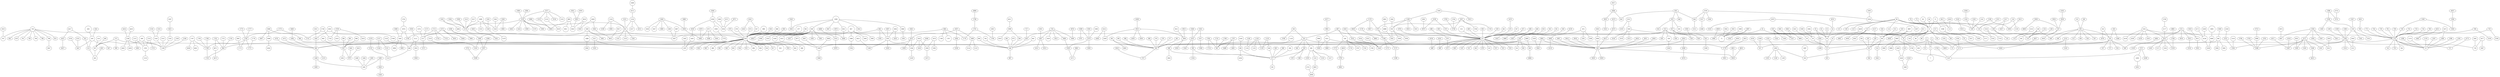 strict graph  {
	1653	 [height=0.63,
		level=2,
		pos="1396.95,-7325.99",
		width=0.63];
	787	 [height=0.72,
		level=1,
		pos="663.11,-7157.73",
		width=0.72];
	1653 -- 787;
	4881	 [height=0.36,
		level=2,
		pos="-6957.39,8399.59",
		width=0.36];
	3746	 [height=0.30,
		level=2,
		pos="-6237.14,8584.25",
		width=0.30];
	4881 -- 3746;
	4542	 [height=0.51,
		level=2,
		pos="827.21,651.17",
		width=0.51];
	4563	 [height=0.59,
		level=2,
		pos="3031.22,1699.45",
		width=0.59];
	4542 -- 4563;
	857	 [height=0.73,
		level=1,
		pos="253.95,312.00",
		width=0.73];
	4542 -- 857;
	240	 [height=0.46,
		level=2,
		pos="-4436.20,3973.80",
		width=0.46];
	192	 [height=0.30,
		level=1,
		pos="-4339.50,4678.83",
		width=0.30];
	240 -- 192;
	4417	 [height=0.69,
		level=1,
		pos="-8130.21,-4973.58",
		width=0.69];
	431	 [height=0.41,
		level=1,
		pos="-6914.39,-6172.54",
		width=0.41];
	4417 -- 431;
	4422	 [height=0.47,
		level=1,
		pos="-7542.47,-4062.39",
		width=0.47];
	4417 -- 4422;
	5051	 [height=0.33,
		level=2,
		pos="10591.60,-106.68",
		width=0.33];
	3822	 [height=0.37,
		level=2,
		pos="11583.40,-298.12",
		width=0.37];
	5051 -- 3822;
	381	 [height=0.42,
		level=2,
		pos="-1213.75,-1503.17",
		width=0.42];
	345	 [height=0.37,
		level=1,
		pos="-1321.55,-497.48",
		width=0.37];
	381 -- 345;
	752	 [height=0.27,
		level=2,
		pos="-418.34,-2343.89",
		width=0.27];
	374	 [height=0.33,
		level=1,
		pos="-1500.95,-2058.52",
		width=0.33];
	752 -- 374;
	563	 [height=0.61,
		level=2,
		pos="359.36,7930.52",
		width=0.61];
	555	 [height=0.40,
		level=1,
		pos="-695.90,8802.85",
		width=0.40];
	563 -- 555;
	3769	 [height=0.35,
		level=2,
		pos="489.91,7298.84",
		width=0.35];
	563 -- 3769;
	55	 [height=0.36,
		level=1,
		pos="-10945.82,-4764.18",
		width=0.36];
	4391	 [height=0.33,
		level=2,
		pos="-11389.79,-4210.06",
		width=0.33];
	55 -- 4391;
	28	 [height=0.62,
		level=1,
		pos="-9019.25,-5664.45",
		width=0.62];
	55 -- 28;
	1706	 [height=0.44,
		level=1,
		pos="1044.84,7124.51",
		width=0.44];
	1714	 [height=0.42,
		level=1,
		pos="515.24,6832.94",
		width=0.42];
	1706 -- 1714;
	561	 [height=0.39,
		level=1,
		pos="1125.76,7555.04",
		width=0.39];
	1706 -- 561;
	1767	 [height=0.80,
		level=1,
		pos="10088.13,-9193.39",
		width=0.80];
	4636	 [height=0.61,
		level=2,
		pos="10303.28,-10260.76",
		width=0.61];
	1767 -- 4636;
	4641	 [height=0.79,
		level=2,
		pos="10848.90,-9446.31",
		width=0.79];
	1767 -- 4641;
	1760	 [height=0.44,
		level=1,
		pos="7140.85,-6758.84",
		width=0.44];
	1767 -- 1760;
	4524	 [height=0.61,
		level=1,
		pos="4276.89,19504.12",
		width=0.61];
	4584	 [height=0.34,
		level=2,
		pos="4921.10,19309.71",
		width=0.34];
	4524 -- 4584;
	4500	 [height=0.65,
		level=1,
		pos="2770.63,19532.07",
		width=0.65];
	4524 -- 4500;
	2206	 [height=0.38,
		level=2,
		pos="5058.83,-10122.41",
		width=0.38];
	1690	 [height=0.40,
		level=1,
		pos="5582.08,-9286.45",
		width=0.40];
	2206 -- 1690;
	2992	 [height=0.36,
		level=2,
		pos="4623.07,-10802.75",
		width=0.36];
	2206 -- 2992;
	749	 [height=0.35,
		level=2,
		pos="-233.80,-2117.04",
		width=0.35];
	749 -- 374;
	5559	 [height=0.54,
		level=2,
		pos="-97.31,-2399.00",
		width=0.54];
	749 -- 5559;
	1682	 [height=0.64,
		level=1,
		pos="4471.21,-5676.45",
		width=0.64];
	1682 -- 1690;
	1689	 [height=0.92,
		level=2,
		pos="4465.10,-6499.02",
		width=0.92];
	1682 -- 1689;
	1007	 [height=0.64,
		level=1,
		pos="1109.39,-1859.47",
		width=0.64];
	1682 -- 1007;
	1691	 [height=0.42,
		level=2,
		pos="4501.84,-5156.73",
		width=0.42];
	1682 -- 1691;
	1974	 [height=0.29,
		level=2,
		pos="-977.03,5897.22",
		width=0.29];
	1971	 [height=0.52,
		level=1,
		pos="-1176.30,5091.92",
		width=0.52];
	1974 -- 1971;
	1276	 [height=0.49,
		level=2,
		pos="570.81,-9511.35",
		width=0.49];
	727	 [height=0.58,
		level=1,
		pos="-143.99,-8385.22",
		width=0.58];
	1276 -- 727;
	529	 [height=0.46,
		level=2,
		pos="-361.75,1736.03",
		width=0.46];
	327	 [height=0.52,
		level=1,
		pos="-220.18,567.52",
		width=0.52];
	529 -- 327;
	3067	 [height=0.58,
		level=1,
		pos="13535.47,7187.44",
		width=0.58];
	1638	 [height=0.65,
		level=1,
		pos="12030.84,7947.17",
		width=0.65];
	3067 -- 1638;
	52	 [height=0.35,
		level=2,
		pos="-9070.49,-6933.14",
		width=0.35];
	1894	 [height=0.32,
		level=2,
		pos="-9409.53,-8194.40",
		width=0.32];
	52 -- 1894;
	52 -- 28;
	4506	 [height=0.33,
		level=2,
		pos="1235.91,18710.66",
		width=0.33];
	2915	 [height=0.40,
		level=1,
		pos="941.59,19739.56",
		width=0.40];
	4506 -- 2915;
	4959	 [height=0.33,
		level=2,
		pos="-9778.26,-9055.36",
		width=0.33];
	4959 -- 1894;
	1637	 [height=0.26,
		level=1,
		pos="11529.87,10541.82",
		width=0.26];
	2489	 [height=0.51,
		level=1,
		pos="13530.33,11076.53",
		width=0.51];
	1637 -- 2489;
	1623	 [height=0.38,
		level=1,
		pos="8961.29,8891.12",
		width=0.38];
	1637 -- 1623;
	2494	 [height=0.31,
		level=1,
		pos="11932.73,12233.55",
		width=0.31];
	1637 -- 2494;
	3431	 [height=0.65,
		level=1,
		pos="-11070.26,-10482.70",
		width=0.65];
	30	 [height=0.65,
		level=1,
		pos="-12381.39,-9238.44",
		width=0.65];
	3431 -- 30;
	84	 [height=0.62,
		level=2,
		pos="-7409.97,-728.19",
		width=0.62];
	51	 [height=0.65,
		level=1,
		pos="-5661.17,-688.46",
		width=0.65];
	84 -- 51;
	4886	 [height=0.35,
		level=2,
		pos="2376.65,2776.82",
		width=0.35];
	1796	 [height=0.29,
		level=2,
		pos="141.21,605.45",
		width=0.29];
	4886 -- 1796;
	633	 [height=0.45,
		level=1,
		pos="-15654.28,6680.89",
		width=0.45];
	622	 [height=0.40,
		level=1,
		pos="-15874.46,4275.27",
		width=0.40];
	633 -- 622;
	643	 [height=0.55,
		level=1,
		pos="-17249.48,6833.56",
		width=0.55];
	633 -- 643;
	648	 [height=0.53,
		level=2,
		pos="-14793.27,6556.51",
		width=0.53];
	633 -- 648;
	644	 [height=0.56,
		level=1,
		pos="-14642.60,8764.44",
		width=0.56];
	633 -- 644;
	3114	 [height=0.66,
		level=2,
		pos="13893.44,11761.93",
		width=0.66];
	2489 -- 3114;
	3110	 [height=0.60,
		level=2,
		pos="13978.37,10499.27",
		width=0.60];
	2489 -- 3110;
	1897	 [height=0.39,
		level=2,
		pos="-8979.02,-2155.25",
		width=0.39];
	1910	 [height=0.39,
		level=2,
		pos="-9789.06,-2421.56",
		width=0.39];
	1897 -- 1910;
	71	 [height=0.95,
		level=1,
		pos="-7710.79,-2666.90",
		width=0.95];
	1897 -- 71;
	3088	 [height=0.64,
		level=1,
		pos="-597.74,-1688.73",
		width=0.64];
	3097	 [height=0.47,
		level=1,
		pos="-590.22,-2072.90",
		width=0.47];
	3088 -- 3097;
	660	 [height=0.37,
		level=1,
		pos="-241.01,-79.11",
		width=0.37];
	3088 -- 660;
	3096	 [height=0.73,
		level=1,
		pos="168.24,-2356.18",
		width=0.73];
	3088 -- 3096;
	2765	 [height=0.38,
		level=2,
		pos="-1309.90,3871.11",
		width=0.38];
	2756	 [height=0.42,
		level=2,
		pos="-1505.64,3590.65",
		width=0.42];
	2765 -- 2756;
	1707	 [height=0.45,
		level=1,
		pos="1718.48,7075.84",
		width=0.45];
	3491	 [height=0.32,
		level=2,
		pos="3050.74,6910.41",
		width=0.32];
	1707 -- 3491;
	3488	 [height=0.23,
		level=2,
		pos="2115.80,6345.36",
		width=0.23];
	1707 -- 3488;
	1707 -- 561;
	242	 [height=0.71,
		level=1,
		pos="-4260.13,-1528.10",
		width=0.71];
	205	 [height=0.48,
		level=1,
		pos="-2999.55,1813.76",
		width=0.48];
	242 -- 205;
	2079	 [height=0.36,
		level=2,
		pos="-4347.23,-1810.19",
		width=0.36];
	242 -- 2079;
	69	 [height=0.61,
		level=1,
		pos="-4184.12,246.40",
		width=0.61];
	126	 [height=0.39,
		level=2,
		pos="-6036.22,1386.41",
		width=0.39];
	69 -- 126;
	108	 [height=0.43,
		level=1,
		pos="-5965.26,2654.61",
		width=0.43];
	69 -- 108;
	111	 [height=0.39,
		level=1,
		pos="-7695.47,1519.00",
		width=0.39];
	69 -- 111;
	69 -- 51;
	110	 [height=0.40,
		level=1,
		pos="-7437.05,3274.07",
		width=0.40];
	69 -- 110;
	115	 [height=0.43,
		level=1,
		pos="-4450.95,-710.60",
		width=0.43];
	69 -- 115;
	114	 [height=0.60,
		level=2,
		pos="-5882.47,174.26",
		width=0.60];
	69 -- 114;
	112	 [height=0.60,
		level=1,
		pos="-5604.19,-3015.08",
		width=0.60];
	69 -- 112;
	113	 [height=0.37,
		level=1,
		pos="-5464.63,-3805.93",
		width=0.37];
	69 -- 113;
	109	 [height=0.28,
		level=1,
		pos="-8952.28,3685.92",
		width=0.28];
	69 -- 109;
	467	 [height=0.38,
		level=1,
		pos="-85.45,5264.60",
		width=0.38];
	467 -- 555;
	556	 [height=0.84,
		level=1,
		pos="-2725.87,11607.63",
		width=0.84];
	467 -- 556;
	467 -- 327;
	232	 [height=0.55,
		level=2,
		pos="-3857.00,5498.59",
		width=0.55];
	232 -- 192;
	2205	 [height=0.52,
		level=2,
		pos="6035.59,-10447.16",
		width=0.52];
	1690 -- 2205;
	2207	 [height=0.26,
		level=2,
		pos="6686.47,-8913.38",
		width=0.26];
	1690 -- 2207;
	2341	 [height=0.46,
		level=2,
		pos="5516.98,16460.42",
		width=0.46];
	2333	 [height=0.46,
		level=1,
		pos="5118.64,15768.85",
		width=0.46];
	2341 -- 2333;
	2357	 [height=0.51,
		level=2,
		pos="5974.58,17116.58",
		width=0.51];
	2341 -- 2357;
	3392	 [height=0.49,
		level=2,
		pos="4742.76,6268.14",
		width=0.49];
	3370	 [height=0.36,
		level=1,
		pos="5312.92,6134.28",
		width=0.36];
	3392 -- 3370;
	3315	 [height=0.63,
		level=1,
		pos="-18015.23,-6686.38",
		width=0.63];
	3303	 [height=0.73,
		level=1,
		pos="-16305.47,-6549.30",
		width=0.73];
	3315 -- 3303;
	4203	 [height=0.55,
		level=2,
		pos="-18339.92,-7299.95",
		width=0.55];
	3315 -- 4203;
	2377	 [height=0.30,
		level=1,
		pos="10651.09,477.96",
		width=0.30];
	3135	 [height=0.68,
		level=2,
		pos="11191.64,1551.59",
		width=0.68];
	2377 -- 3135;
	3123	 [height=0.71,
		level=1,
		pos="10126.27,1870.50",
		width=0.71];
	2377 -- 3123;
	1519	 [height=0.34,
		level=1,
		pos="6353.60,204.11",
		width=0.34];
	2377 -- 1519;
	3134	 [height=0.38,
		level=2,
		pos="11422.90,376.06",
		width=0.38];
	2377 -- 3134;
	3125	 [height=0.35,
		level=2,
		pos="12094.58,1104.00",
		width=0.35];
	2377 -- 3125;
	5276	 [height=0.18,
		level=2,
		pos="930.68,-3736.05",
		width=0.18];
	2133	 [height=0.28,
		level=1,
		pos="1263.40,-3571.93",
		width=0.28];
	5276 -- 2133;
	2239	 [height=0.44,
		level=1,
		pos="850.18,4721.53",
		width=0.44];
	473	 [height=0.20,
		level=1,
		pos="556.93,1392.19",
		width=0.20];
	2239 -- 473;
	3973	 [height=0.28,
		level=2,
		pos="870.07,5628.22",
		width=0.28];
	2239 -- 3973;
	1518	 [height=0.69,
		level=1,
		pos="4217.41,1076.32",
		width=0.69];
	2085	 [height=0.46,
		level=2,
		pos="3625.89,1552.80",
		width=0.46];
	1518 -- 2085;
	841	 [height=0.60,
		level=1,
		pos="766.31,488.32",
		width=0.60];
	1518 -- 841;
	2100	 [height=0.44,
		level=2,
		pos="4364.55,1973.83",
		width=0.44];
	1518 -- 2100;
	1267	 [height=0.35,
		level=1,
		pos="-645.38,-9840.17",
		width=0.35];
	1267 -- 727;
	1179	 [height=0.33,
		level=2,
		pos="-915.48,505.98",
		width=0.33];
	1168	 [height=0.26,
		level=1,
		pos="-872.00,729.67",
		width=0.26];
	1179 -- 1168;
	2657	 [height=0.58,
		level=2,
		pos="-18270.75,5841.39",
		width=0.58];
	2648	 [height=0.34,
		level=2,
		pos="-18068.77,6621.91",
		width=0.34];
	2657 -- 2648;
	560	 [height=0.84,
		level=1,
		pos="-457.33,10971.68",
		width=0.84];
	555 -- 560;
	564	 [height=0.20,
		level=1,
		pos="-1149.05,9660.94",
		width=0.20];
	555 -- 564;
	559	 [height=0.44,
		level=1,
		pos="1532.82,12046.18",
		width=0.44];
	555 -- 559;
	555 -- 561;
	562	 [height=0.31,
		level=1,
		pos="4247.34,9204.28",
		width=0.31];
	555 -- 562;
	76	 [height=0.30,
		level=1,
		pos="-5892.66,-2115.97",
		width=0.30];
	76 -- 51;
	4277	 [height=0.39,
		level=2,
		pos="-1900.33,187.90",
		width=0.39];
	3961	 [height=0.49,
		level=1,
		pos="-1988.17,-300.17",
		width=0.49];
	4277 -- 3961;
	2736	 [height=0.74,
		level=1,
		pos="7938.14,-5268.07",
		width=0.74];
	2742	 [height=0.65,
		level=1,
		pos="6831.62,-5509.79",
		width=0.65];
	2736 -- 2742;
	2731	 [height=0.27,
		level=1,
		pos="9043.91,-4963.48",
		width=0.27];
	2736 -- 2731;
	2584	 [height=0.52,
		level=1,
		pos="-5978.85,-17112.29",
		width=0.52];
	2571	 [height=0.34,
		level=1,
		pos="-3905.63,-14858.16",
		width=0.34];
	2584 -- 2571;
	2607	 [height=0.51,
		level=2,
		pos="-6575.57,-17922.75",
		width=0.51];
	2584 -- 2607;
	2597	 [height=0.40,
		level=2,
		pos="-4808.58,-17320.95",
		width=0.40];
	2584 -- 2597;
	2593	 [height=0.45,
		level=2,
		pos="-6769.74,-16519.29",
		width=0.45];
	2584 -- 2593;
	2611	 [height=0.42,
		level=2,
		pos="-5446.03,-18101.91",
		width=0.42];
	2584 -- 2611;
	2224	 [height=0.75,
		level=2,
		pos="-1037.09,-13717.38",
		width=0.75];
	1304	 [height=0.31,
		level=1,
		pos="-423.07,-13886.30",
		width=0.31];
	2224 -- 1304;
	858	 [height=0.59,
		level=2,
		pos="-119.20,-27.42",
		width=0.59];
	659	 [height=0.65,
		level=1,
		pos="16.36,56.94",
		width=0.65];
	858 -- 659;
	1170	 [height=0.38,
		level=1,
		pos="-451.25,594.23",
		width=0.38];
	3659	 [height=0.29,
		level=2,
		pos="-363.78,381.68",
		width=0.29];
	1170 -- 3659;
	3657	 [height=0.24,
		level=2,
		pos="-485.31,483.53",
		width=0.24];
	1170 -- 3657;
	470	 [height=0.31,
		level=1,
		pos="-809.61,775.78",
		width=0.31];
	1170 -- 470;
	3071	 [height=0.65,
		level=1,
		pos="13806.20,8646.42",
		width=0.65];
	3071 -- 1638;
	3396	 [height=0.75,
		level=2,
		pos="4496.99,5818.11",
		width=0.75];
	3396 -- 3370;
	1386	 [height=0.43,
		level=1,
		pos="2122.00,-16848.15",
		width=0.43];
	1338	 [height=0.17,
		level=1,
		pos="2661.33,-15277.69",
		width=0.17];
	1386 -- 1338;
	4751	 [height=0.47,
		level=2,
		pos="1660.19,-17480.33",
		width=0.47];
	1386 -- 4751;
	1945	 [height=0.69,
		level=2,
		pos="-1423.12,201.00",
		width=0.69];
	1922	 [height=0.66,
		level=1,
		pos="-1041.80,10.46",
		width=0.66];
	1945 -- 1922;
	726	 [height=0.76,
		level=1,
		pos="331.03,-4091.59",
		width=0.76];
	791	 [height=0.55,
		level=2,
		pos="154.08,-5394.89",
		width=0.55];
	726 -- 791;
	799	 [height=0.52,
		level=1,
		pos="1023.82,-5523.97",
		width=0.52];
	726 -- 799;
	789	 [height=0.69,
		level=1,
		pos="730.31,-6314.97",
		width=0.69];
	726 -- 789;
	798	 [height=0.47,
		level=2,
		pos="1008.87,-5357.77",
		width=0.47];
	726 -- 798;
	726 -- 787;
	788	 [height=0.62,
		level=2,
		pos="-384.58,-4899.01",
		width=0.62];
	726 -- 788;
	825	 [height=0.52,
		level=2,
		pos="1259.59,-4886.23",
		width=0.52];
	726 -- 825;
	726 -- 374;
	802	 [height=0.42,
		level=2,
		pos="1047.42,-4444.65",
		width=0.42];
	726 -- 802;
	819	 [height=0.63,
		level=2,
		pos="-367.42,-3736.19",
		width=0.63];
	726 -- 819;
	3964	 [height=0.72,
		level=2,
		pos="-1509.44,-70.17",
		width=0.72];
	3959	 [height=0.47,
		level=2,
		pos="-1584.52,-303.22",
		width=0.47];
	3964 -- 3959;
	426	 [height=0.45,
		level=2,
		pos="-5901.80,-7796.61",
		width=0.45];
	405	 [height=0.73,
		level=1,
		pos="-6028.53,-7124.74",
		width=0.73];
	426 -- 405;
	2655	 [height=0.39,
		level=2,
		pos="-18720.85,7249.14",
		width=0.39];
	2648 -- 2655;
	2648 -- 643;
	1791	 [height=0.48,
		level=2,
		pos="-14.77,349.98",
		width=0.48];
	1796 -- 1791;
	2040	 [height=0.17,
		level=2,
		pos="7088.80,-14801.27",
		width=0.17];
	2030	 [height=0.80,
		level=1,
		pos="7978.57,-14870.46",
		width=0.80];
	2040 -- 2030;
	2715	 [height=0.53,
		level=1,
		pos="14269.54,-8359.87",
		width=0.53];
	2722	 [height=0.32,
		level=2,
		pos="14134.94,-9117.78",
		width=0.32];
	2715 -- 2722;
	2720	 [height=0.27,
		level=2,
		pos="14958.30,-8086.31",
		width=0.27];
	2715 -- 2720;
	2700	 [height=0.27,
		level=1,
		pos="13146.49,-7048.88",
		width=0.27];
	2715 -- 2700;
	2913	 [height=0.33,
		level=2,
		pos="-236.46,18393.12",
		width=0.33];
	2904	 [height=0.52,
		level=1,
		pos="-1337.00,18855.21",
		width=0.52];
	2913 -- 2904;
	2508	 [height=0.45,
		level=2,
		pos="9482.96,3119.70",
		width=0.45];
	2376	 [height=0.54,
		level=1,
		pos="8885.98,3923.69",
		width=0.54];
	2508 -- 2376;
	2002	 [height=0.58,
		level=2,
		pos="3399.03,4066.77",
		width=0.58];
	1807	 [height=0.17,
		level=1,
		pos="3336.54,4927.76",
		width=0.17];
	2002 -- 1807;
	406	 [height=0.82,
		level=1,
		pos="-4770.13,-6837.87",
		width=0.82];
	1205	 [height=0.93,
		level=1,
		pos="-3531.79,-5873.25",
		width=0.93];
	406 -- 1205;
	397	 [height=0.65,
		level=1,
		pos="-5365.19,-5388.62",
		width=0.65];
	406 -- 397;
	1206	 [height=0.62,
		level=1,
		pos="-5381.93,-9386.34",
		width=0.62];
	406 -- 1206;
	373	 [height=0.51,
		level=1,
		pos="-3453.46,-3367.99",
		width=0.51];
	373 -- 345;
	373 -- 397;
	399	 [height=0.22,
		level=2,
		pos="-3803.97,-4047.28",
		width=0.22];
	373 -- 399;
	618	 [height=0.49,
		level=1,
		pos="-12477.14,2837.45",
		width=0.49];
	1144	 [height=0.38,
		level=2,
		pos="-12965.67,2911.83",
		width=0.38];
	618 -- 1144;
	70	 [height=0.32,
		level=1,
		pos="-11111.79,1547.24",
		width=0.32];
	618 -- 70;
	1146	 [height=0.53,
		level=2,
		pos="-11129.13,3284.34",
		width=0.53];
	618 -- 1146;
	1147	 [height=0.44,
		level=1,
		pos="-12868.48,4709.20",
		width=0.44];
	618 -- 1147;
	474	 [height=0.85,
		level=1,
		pos="-975.89,1712.39",
		width=0.85];
	2291	 [height=0.55,
		level=2,
		pos="-1101.76,3213.47",
		width=0.55];
	474 -- 2291;
	474 -- 327;
	2289	 [height=0.63,
		level=2,
		pos="-1359.30,2754.74",
		width=0.63];
	474 -- 2289;
	1347	 [height=0.37,
		level=2,
		pos="2111.18,-12856.48",
		width=0.37];
	1302	 [height=0.59,
		level=1,
		pos="1771.03,-13457.41",
		width=0.59];
	1347 -- 1302;
	4137	 [height=0.53,
		level=2,
		pos="-3526.36,-583.18",
		width=0.53];
	287	 [height=0.35,
		level=2,
		pos="-2817.79,-310.76",
		width=0.35];
	4137 -- 287;
	2688	 [height=0.50,
		level=2,
		pos="7080.26,-3623.51",
		width=0.50];
	1462	 [height=0.74,
		level=1,
		pos="7136.69,-2520.67",
		width=0.74];
	2688 -- 1462;
	1119	 [height=0.34,
		level=2,
		pos="-1216.75,14507.29",
		width=0.34];
	584	 [height=0.66,
		level=2,
		pos="-14.36,14229.73",
		width=0.66];
	1119 -- 584;
	1126	 [height=0.44,
		level=2,
		pos="-2279.56,14885.27",
		width=0.44];
	1119 -- 1126;
	2389	 [height=0.46,
		level=1,
		pos="7944.08,1135.02",
		width=0.46];
	2389 -- 1519;
	2384	 [height=0.28,
		level=2,
		pos="7769.97,915.81",
		width=0.28];
	2384 -- 1519;
	4011	 [height=0.73,
		level=2,
		pos="-134.70,282.61",
		width=0.73];
	3998	 [height=0.63,
		level=1,
		pos="-128.62,321.72",
		width=0.63];
	4011 -- 3998;
	1009	 [height=1.01,
		level=1,
		pos="921.89,-1735.54",
		width=1.01];
	2860	 [height=0.79,
		level=2,
		pos="2517.14,-5276.55",
		width=0.79];
	1009 -- 2860;
	2867	 [height=0.57,
		level=2,
		pos="1770.02,-4399.03",
		width=0.57];
	1009 -- 2867;
	2854	 [height=0.60,
		level=2,
		pos="2273.01,-4046.01",
		width=0.60];
	1009 -- 2854;
	838	 [height=0.72,
		level=1,
		pos="21.96,-220.63",
		width=0.72];
	1009 -- 838;
	2851	 [height=0.72,
		level=1,
		pos="3053.22,-6025.13",
		width=0.72];
	1009 -- 2851;
	2863	 [height=0.55,
		level=2,
		pos="2130.46,-4815.86",
		width=0.55];
	1009 -- 2863;
	577	 [height=0.42,
		level=1,
		pos="806.62,15112.36",
		width=0.42];
	584 -- 577;
	3730	 [height=0.45,
		level=2,
		pos="6995.54,-4306.77",
		width=0.45];
	4532	 [height=0.74,
		level=2,
		pos="7570.13,-4317.05",
		width=0.74];
	3730 -- 4532;
	4533	 [height=0.62,
		level=2,
		pos="6314.28,-4119.11",
		width=0.62];
	3730 -- 4533;
	3730 -- 2742;
	481	 [height=0.64,
		level=1,
		pos="-252.68,283.67",
		width=0.64];
	481 -- 327;
	2936	 [height=0.51,
		level=2,
		pos="143.80,-1576.35",
		width=0.51];
	2112	 [height=0.91,
		level=1,
		pos="158.20,-1165.86",
		width=0.91];
	2936 -- 2112;
	5406	 [height=0.82,
		level=2,
		pos="7394.14,-1014.33",
		width=0.82];
	4212	 [height=0.58,
		level=2,
		pos="6648.15,-660.89",
		width=0.58];
	5406 -- 4212;
	2321	 [height=0.47,
		level=2,
		pos="-6778.47,3341.15",
		width=0.47];
	2321 -- 110;
	313	 [height=0.35,
		level=1,
		pos="-336.02,101.40",
		width=0.35];
	330	 [height=0.82,
		level=1,
		pos="-1839.31,-641.35",
		width=0.82];
	313 -- 330;
	282	 [height=0.66,
		level=1,
		pos="-2261.70,-716.33",
		width=0.66];
	313 -- 282;
	313 -- 327;
	329	 [height=0.45,
		level=1,
		pos="-243.32,157.74",
		width=0.45];
	313 -- 329;
	326	 [height=0.40,
		level=1,
		pos="-225.96,11.18",
		width=0.40];
	313 -- 326;
	328	 [height=0.45,
		level=2,
		pos="-261.52,164.83",
		width=0.45];
	313 -- 328;
	243	 [height=0.38,
		level=1,
		pos="-3245.26,4098.48",
		width=0.38];
	243 -- 205;
	2448	 [height=0.41,
		level=2,
		pos="-3421.80,4581.18",
		width=0.41];
	243 -- 2448;
	2912	 [height=0.77,
		level=2,
		pos="-1639.81,19559.30",
		width=0.77];
	2912 -- 2904;
	3819	 [height=0.72,
		level=2,
		pos="12476.72,-1610.29",
		width=0.72];
	3830	 [height=0.56,
		level=2,
		pos="11761.16,-2002.58",
		width=0.56];
	3819 -- 3830;
	3810	 [height=0.78,
		level=2,
		pos="12580.71,-744.51",
		width=0.78];
	3819 -- 3810;
	3839	 [height=0.82,
		level=2,
		pos="10863.11,-1978.61",
		width=0.82];
	3842	 [height=0.50,
		level=2,
		pos="10039.64,-1607.54",
		width=0.50];
	3839 -- 3842;
	3839 -- 3830;
	2805	 [height=0.21,
		level=2,
		pos="3874.37,10489.90",
		width=0.21];
	3042	 [height=0.47,
		level=2,
		pos="3524.68,11409.32",
		width=0.47];
	2805 -- 3042;
	2805 -- 562;
	1674	 [height=0.66,
		level=1,
		pos="7827.28,14590.76",
		width=0.66];
	1656	 [height=0.67,
		level=1,
		pos="8299.74,13020.25",
		width=0.67];
	1674 -- 1656;
	5395	 [height=0.68,
		level=2,
		pos="8174.11,15129.51",
		width=0.68];
	1674 -- 5395;
	868	 [height=0.74,
		level=2,
		pos="2.17,188.41",
		width=0.74];
	868 -- 659;
	456	 [height=0.98,
		level=2,
		pos="-8257.74,-7863.09",
		width=0.98];
	430	 [height=0.78,
		level=1,
		pos="-7419.42,-8179.29",
		width=0.78];
	456 -- 430;
	4171	 [height=0.65,
		level=2,
		pos="-10373.33,10471.47",
		width=0.65];
	4156	 [height=0.88,
		level=1,
		pos="-9495.21,10027.87",
		width=0.88];
	4171 -- 4156;
	2324	 [height=0.62,
		level=2,
		pos="-9095.12,5356.05",
		width=0.62];
	3719	 [height=0.63,
		level=2,
		pos="-9508.33,5978.99",
		width=0.63];
	2324 -- 3719;
	2316	 [height=0.63,
		level=2,
		pos="-8568.94,4552.16",
		width=0.63];
	2324 -- 2316;
	1306	 [height=0.47,
		level=2,
		pos="593.34,-10973.10",
		width=0.47];
	1264	 [height=0.40,
		level=1,
		pos="-448.53,-11699.59",
		width=0.40];
	1306 -- 1264;
	3757	 [height=0.36,
		level=1,
		pos="-21444.50,-13813.40",
		width=0.36];
	4285	 [height=1.04,
		level=1,
		pos="-20196.38,-12094.97",
		width=1.04];
	3757 -- 4285;
	4289	 [height=0.48,
		level=1,
		pos="-22388.06,-12624.87",
		width=0.48];
	3757 -- 4289;
	2187	 [height=0.59,
		level=1,
		pos="-21509.94,-16352.55",
		width=0.59];
	3757 -- 2187;
	3917	 [height=0.65,
		level=2,
		pos="9173.65,-493.52",
		width=0.65];
	3853	 [height=0.53,
		level=2,
		pos="9442.34,-1101.91",
		width=0.53];
	3917 -- 3853;
	390	 [height=0.54,
		level=2,
		pos="-1883.20,-1195.60",
		width=0.54];
	390 -- 345;
	2775	 [height=0.28,
		level=1,
		pos="-4240.12,13706.68",
		width=0.28];
	556 -- 2775;
	2787	 [height=0.70,
		level=1,
		pos="-4294.96,11176.23",
		width=0.70];
	556 -- 2787;
	2781	 [height=0.58,
		level=2,
		pos="-2103.31,11392.46",
		width=0.58];
	556 -- 2781;
	2785	 [height=0.74,
		level=2,
		pos="-2674.17,12411.54",
		width=0.74];
	556 -- 2785;
	2778	 [height=0.36,
		level=1,
		pos="-5220.85,12647.99",
		width=0.36];
	556 -- 2778;
	2776	 [height=0.57,
		level=2,
		pos="-3463.40,10494.80",
		width=0.57];
	556 -- 2776;
	471	 [height=0.37,
		level=1,
		pos="-456.13,126.43",
		width=0.37];
	471 -- 327;
	1452	 [height=0.28,
		level=2,
		pos="-563.16,54.24",
		width=0.28];
	471 -- 1452;
	192 -- 205;
	206	 [height=0.48,
		level=2,
		pos="-4195.32,5801.03",
		width=0.48];
	192 -- 206;
	168	 [height=0.34,
		level=1,
		pos="-5963.47,7011.97",
		width=0.34];
	192 -- 168;
	236	 [height=0.40,
		level=2,
		pos="-3546.44,4252.13",
		width=0.40];
	192 -- 236;
	207	 [height=0.33,
		level=2,
		pos="-4328.37,3367.65",
		width=0.33];
	192 -- 207;
	208	 [height=0.37,
		level=2,
		pos="-4647.92,4688.35",
		width=0.37];
	192 -- 208;
	212	 [height=0.38,
		level=2,
		pos="-3424.02,4691.87",
		width=0.38];
	192 -- 212;
	3250	 [height=0.58,
		level=1,
		pos="-13592.05,10794.46",
		width=0.58];
	3264	 [height=0.51,
		level=2,
		pos="-14317.79,11242.33",
		width=0.51];
	3250 -- 3264;
	3257	 [height=0.54,
		level=2,
		pos="-12725.38,10443.31",
		width=0.54];
	3250 -- 3257;
	3256	 [height=0.76,
		level=1,
		pos="-12497.69,12657.73",
		width=0.76];
	3250 -- 3256;
	3250 -- 644;
	704	 [height=0.74,
		level=2,
		pos="-210.77,-41.63",
		width=0.74];
	346	 [height=0.54,
		level=1,
		pos="-87.55,150.49",
		width=0.54];
	704 -- 346;
	507	 [height=0.66,
		level=2,
		pos="23.59,662.67",
		width=0.66];
	507 -- 327;
	2701	 [height=0.79,
		level=2,
		pos="11925.28,-5523.87",
		width=0.79];
	2674	 [height=0.96,
		level=1,
		pos="11199.56,-5865.39",
		width=0.96];
	2701 -- 2674;
	2628	 [height=0.57,
		level=2,
		pos="-2877.23,-1464.97",
		width=0.57];
	330 -- 2628;
	2252	 [height=0.70,
		level=2,
		pos="-4499.70,-10355.82",
		width=0.70];
	2252 -- 1206;
	1926	 [height=0.62,
		level=2,
		pos="-1005.90,385.40",
		width=0.62];
	1169	 [height=0.34,
		level=1,
		pos="-498.82,390.61",
		width=0.34];
	1926 -- 1169;
	5013	 [height=0.43,
		level=2,
		pos="-1157.98,884.39",
		width=0.43];
	1926 -- 5013;
	3159	 [height=0.43,
		level=1,
		pos="-5570.14,8802.21",
		width=0.43];
	3746 -- 3159;
	3897	 [height=0.90,
		level=2,
		pos="-29216.13,-23929.83",
		width=0.90];
	3893	 [height=0.69,
		level=1,
		pos="-28073.39,-22803.19",
		width=0.69];
	3897 -- 3893;
	3939	 [height=0.31,
		level=2,
		pos="-29889.51,-24594.04",
		width=0.31];
	3897 -- 3939;
	1710	 [height=0.45,
		level=2,
		pos="1159.39,8516.49",
		width=0.45];
	1710 -- 561;
	1242	 [height=0.23,
		level=2,
		pos="-8224.43,3956.46",
		width=0.23];
	1242 -- 109;
	2470	 [height=0.48,
		level=2,
		pos="-582.58,4690.03",
		width=0.48];
	476	 [height=0.53,
		level=1,
		pos="-197.75,3854.18",
		width=0.53];
	2470 -- 476;
	983	 [height=0.76,
		level=2,
		pos="1550.38,1713.57",
		width=0.76];
	837	 [height=0.46,
		level=1,
		pos="82.83,407.24",
		width=0.46];
	983 -- 837;
	1169 -- 1922;
	1925	 [height=0.60,
		level=2,
		pos="-657.34,156.68",
		width=0.60];
	1169 -- 1925;
	1169 -- 470;
	1923	 [height=0.35,
		level=1,
		pos="-841.36,17.71",
		width=0.35];
	1169 -- 1923;
	3389	 [height=0.46,
		level=1,
		pos="5472.70,5389.74",
		width=0.46];
	3389 -- 3370;
	3797	 [height=0.45,
		level=2,
		pos="4490.42,5162.97",
		width=0.45];
	3389 -- 3797;
	5392	 [height=0.53,
		level=2,
		pos="2383.99,-6487.37",
		width=0.53];
	2860 -- 5392;
	2195	 [height=0.56,
		level=2,
		pos="-18737.67,-14410.65",
		width=0.56];
	2175	 [height=0.49,
		level=1,
		pos="-18478.42,-15227.50",
		width=0.49];
	2195 -- 2175;
	2063	 [height=0.76,
		level=2,
		pos="10914.46,-14565.45",
		width=0.76];
	2034	 [height=0.73,
		level=1,
		pos="10000.28,-14703.98",
		width=0.73];
	2063 -- 2034;
	1338 -- 1302;
	1389	 [height=0.53,
		level=2,
		pos="3388.05,-15581.86",
		width=0.53];
	1338 -- 1389;
	5043	 [height=0.65,
		level=2,
		pos="-2314.63,-11386.51",
		width=0.65];
	1312	 [height=0.63,
		level=2,
		pos="-1286.28,-11062.37",
		width=0.63];
	5043 -- 1312;
	5597	 [height=0.80,
		level=2,
		pos="-4873.28,-12302.18",
		width=0.80];
	3421	 [height=0.45,
		level=2,
		pos="-4802.86,-11708.84",
		width=0.45];
	5597 -- 3421;
	72	 [height=0.72,
		level=1,
		pos="-7878.38,-630.48",
		width=0.72];
	2266	 [height=0.96,
		level=1,
		pos="-10911.05,-831.23",
		width=0.96];
	72 -- 2266;
	72 -- 51;
	1641	 [height=0.31,
		level=2,
		pos="9545.82,9618.96",
		width=0.31];
	1641 -- 1623;
	3161	 [height=0.69,
		level=1,
		pos="-7383.66,9867.32",
		width=0.69];
	3012	 [height=0.42,
		level=1,
		pos="-2889.64,8807.37",
		width=0.42];
	3161 -- 3012;
	4158	 [height=0.73,
		level=2,
		pos="-7235.20,11116.33",
		width=0.73];
	3161 -- 4158;
	4160	 [height=0.58,
		level=2,
		pos="-7926.38,9230.95",
		width=0.58];
	3161 -- 4160;
	4159	 [height=0.45,
		level=1,
		pos="-8344.56,11282.74",
		width=0.45];
	3161 -- 4159;
	3161 -- 4156;
	4162	 [height=0.52,
		level=2,
		pos="-6421.93,10527.97",
		width=0.52];
	3161 -- 4162;
	362	 [height=0.54,
		level=2,
		pos="-837.66,-228.91",
		width=0.54];
	362 -- 326;
	4752	 [height=0.60,
		level=2,
		pos="1205.66,-18029.83",
		width=0.60];
	4752 -- 4751;
	4398	 [height=0.54,
		level=2,
		pos="-11868.59,-3729.38",
		width=0.54];
	4391 -- 4398;
	5831	 [height=0.48,
		level=2,
		pos="-1290.97,-6370.29",
		width=0.48];
	768	 [height=0.53,
		level=1,
		pos="-979.13,-5010.98",
		width=0.53];
	5831 -- 768;
	4434	 [height=0.57,
		level=2,
		pos="-8075.83,-10767.82",
		width=0.57];
	2246	 [height=0.65,
		level=1,
		pos="-7234.74,-10565.76",
		width=0.65];
	4434 -- 2246;
	1751	 [height=0.60,
		level=2,
		pos="3913.66,-1870.55",
		width=0.60];
	844	 [height=0.36,
		level=1,
		pos="277.95,-199.49",
		width=0.36];
	1751 -- 844;
	5700	 [height=0.68,
		level=2,
		pos="-5165.65,10509.17",
		width=0.68];
	3177	 [height=0.76,
		level=1,
		pos="-4740.52,10139.66",
		width=0.76];
	5700 -- 3177;
	716	 [height=0.45,
		level=1,
		pos="1904.90,2446.78",
		width=0.45];
	1809	 [height=0.27,
		level=1,
		pos="3045.13,6426.55",
		width=0.27];
	716 -- 1809;
	716 -- 1807;
	1820	 [height=0.78,
		level=1,
		pos="2288.97,4631.23",
		width=0.78];
	716 -- 1820;
	658	 [height=0.46,
		level=1,
		pos="-54.27,455.62",
		width=0.46];
	716 -- 658;
	1808	 [height=0.49,
		level=1,
		pos="1191.00,3976.42",
		width=0.49];
	716 -- 1808;
	1813	 [height=0.43,
		level=1,
		pos="1555.00,5518.23",
		width=0.43];
	716 -- 1813;
	2792	 [height=0.34,
		level=1,
		pos="-6301.98,14851.07",
		width=0.34];
	2775 -- 2792;
	1904	 [height=0.63,
		level=2,
		pos="-8975.58,-3253.22",
		width=0.63];
	1904 -- 71;
	5281	 [height=0.53,
		level=2,
		pos="12222.74,5852.88",
		width=0.53];
	2549	 [height=0.55,
		level=2,
		pos="12745.56,5330.74",
		width=0.55];
	5281 -- 2549;
	3177 -- 3012;
	4433	 [height=0.78,
		level=2,
		pos="-7528.97,-11638.53",
		width=0.78];
	4433 -- 2246;
	3619	 [height=0.70,
		level=2,
		pos="10629.55,2230.33",
		width=0.70];
	3123 -- 3619;
	5874	 [height=0.70,
		level=2,
		pos="-7019.13,-18606.41",
		width=0.70];
	5874 -- 2607;
	315	 [height=0.50,
		level=1,
		pos="-1906.80,4082.89",
		width=0.50];
	315 -- 3012;
	3013	 [height=0.44,
		level=1,
		pos="-2004.03,7204.40",
		width=0.44];
	315 -- 3013;
	315 -- 282;
	3019	 [height=0.42,
		level=2,
		pos="-1825.42,5621.57",
		width=0.42];
	315 -- 3019;
	3011	 [height=0.64,
		level=1,
		pos="-2882.51,6349.62",
		width=0.64];
	315 -- 3011;
	2505	 [height=0.50,
		level=2,
		pos="10112.83,3560.25",
		width=0.50];
	4484	 [height=0.66,
		level=2,
		pos="10952.77,3336.89",
		width=0.66];
	2505 -- 4484;
	2505 -- 2376;
	2810	 [height=0.39,
		level=1,
		pos="4314.31,12148.92",
		width=0.39];
	4368	 [height=0.29,
		level=2,
		pos="5106.04,12746.26",
		width=0.29];
	2810 -- 4368;
	2810 -- 562;
	1524	 [height=0.66,
		level=1,
		pos="5472.38,151.04",
		width=0.66];
	4212 -- 1524;
	5105	 [height=0.30,
		level=2,
		pos="-4898.21,-2676.99",
		width=0.30];
	2928	 [height=0.46,
		level=1,
		pos="-4536.00,-2205.15",
		width=0.46];
	5105 -- 2928;
	4503	 [height=0.29,
		level=2,
		pos="1409.61,20448.94",
		width=0.29];
	2915 -- 4503;
	2915 -- 2904;
	2915 -- 4500;
	4505	 [height=0.40,
		level=2,
		pos="272.48,20366.48",
		width=0.40];
	2915 -- 4505;
	3306	 [height=0.61,
		level=2,
		pos="-14400.46,-4871.20",
		width=0.61];
	29	 [height=0.66,
		level=1,
		pos="-14482.77,-5616.89",
		width=0.66];
	3306 -- 29;
	4010	 [height=0.65,
		level=2,
		pos="-118.27,390.04",
		width=0.65];
	3998 -- 4010;
	662	 [height=0.54,
		level=1,
		pos="-128.83,263.24",
		width=0.54];
	3998 -- 662;
	1402	 [height=0.67,
		level=1,
		pos="8160.17,-9653.79",
		width=0.67];
	1397	 [height=0.70,
		level=1,
		pos="7508.59,-7837.75",
		width=0.70];
	1402 -- 1397;
	985	 [height=0.60,
		level=2,
		pos="1733.78,1657.66",
		width=0.60];
	985 -- 837;
	981	 [height=0.52,
		level=1,
		pos="2787.72,2091.51",
		width=0.52];
	981 -- 837;
	4374	 [height=0.44,
		level=2,
		pos="5662.86,12956.32",
		width=0.44];
	4368 -- 4374;
	2562	 [height=0.67,
		level=2,
		pos="14711.55,4439.31",
		width=0.67];
	2543	 [height=0.64,
		level=2,
		pos="13956.62,3916.03",
		width=0.64];
	2562 -- 2543;
	850	 [height=0.40,
		level=2,
		pos="-40.46,81.79",
		width=0.40];
	850 -- 659;
	733	 [height=0.43,
		level=1,
		pos="-1785.67,-6045.47",
		width=0.43];
	733 -- 374;
	1227	 [height=0.59,
		level=2,
		pos="449.24,10641.69",
		width=0.59];
	560 -- 1227;
	1231	 [height=0.59,
		level=2,
		pos="113.34,11826.88",
		width=0.59];
	560 -- 1231;
	1229	 [height=0.37,
		level=2,
		pos="-899.49,11449.07",
		width=0.37];
	560 -- 1229;
	1233	 [height=0.51,
		level=2,
		pos="-974.46,10548.86",
		width=0.51];
	560 -- 1233;
	756	 [height=0.56,
		level=2,
		pos="-474.35,-2301.85",
		width=0.56];
	756 -- 374;
	846	 [height=0.42,
		level=1,
		pos="-32.04,225.47",
		width=0.42];
	1779	 [height=0.50,
		level=1,
		pos="-46.97,184.82",
		width=0.50];
	846 -- 1779;
	1780	 [height=0.78,
		level=2,
		pos="-9.35,296.35",
		width=0.78];
	846 -- 1780;
	846 -- 659;
	1787	 [height=0.93,
		level=2,
		pos="-42.42,134.89",
		width=0.93];
	846 -- 1787;
	73	 [height=0.38,
		level=2,
		pos="-7489.43,-108.19",
		width=0.38];
	73 -- 51;
	4573	 [height=0.44,
		level=2,
		pos="2944.12,7860.07",
		width=0.44];
	4572	 [height=0.31,
		level=2,
		pos="3510.14,7572.64",
		width=0.31];
	4573 -- 4572;
	1742	 [height=0.38,
		level=2,
		pos="2115.52,-1342.86",
		width=0.38];
	4871	 [height=0.69,
		level=2,
		pos="3158.23,-1969.85",
		width=0.69];
	1742 -- 4871;
	1742 -- 844;
	877	 [height=0.93,
		level=2,
		pos="-78.81,-143.44",
		width=0.93];
	877 -- 659;
	2269	 [height=0.54,
		level=2,
		pos="-10926.17,-1617.46",
		width=0.54];
	2266 -- 2269;
	2271	 [height=0.71,
		level=2,
		pos="-11884.83,-1250.04",
		width=0.71];
	2266 -- 2271;
	2924	 [height=0.42,
		level=2,
		pos="-3587.36,1018.38",
		width=0.42];
	147	 [height=0.38,
		level=1,
		pos="-3529.17,1418.48",
		width=0.38];
	2924 -- 147;
	4863	 [height=0.29,
		level=2,
		pos="-448.73,215.23",
		width=0.29];
	3659 -- 4863;
	2510	 [height=0.55,
		level=2,
		pos="8620.19,2776.16",
		width=0.55];
	2510 -- 2376;
	870	 [height=0.50,
		level=2,
		pos="-63.60,-21.72",
		width=0.50];
	870 -- 659;
	1572	 [height=0.18,
		level=1,
		pos="6230.47,2820.58",
		width=0.18];
	2636	 [height=0.16,
		level=2,
		pos="7021.43,2760.26",
		width=0.16];
	1572 -- 2636;
	2635	 [height=0.34,
		level=2,
		pos="6692.06,3123.95",
		width=0.34];
	1572 -- 2635;
	1517	 [height=0.62,
		level=1,
		pos="4819.05,526.60",
		width=0.62];
	1572 -- 1517;
	847	 [height=1.02,
		level=1,
		pos="532.05,149.73",
		width=1.02];
	1986	 [height=0.80,
		level=2,
		pos="4077.57,-210.17",
		width=0.80];
	847 -- 1986;
	1983	 [height=0.62,
		level=2,
		pos="3589.93,-37.64",
		width=0.62];
	847 -- 1983;
	847 -- 659;
	1993	 [height=0.72,
		level=2,
		pos="3307.52,-260.43",
		width=0.72];
	847 -- 1993;
	134	 [height=0.54,
		level=1,
		pos="-7504.87,5326.94",
		width=0.54];
	134 -- 108;
	1220	 [height=0.61,
		level=2,
		pos="-7709.48,6014.11",
		width=0.61];
	134 -- 1220;
	1522	 [height=0.27,
		level=1,
		pos="3689.39,754.62",
		width=0.27];
	1522 -- 841;
	717	 [height=0.44,
		level=2,
		pos="651.19,1252.03",
		width=0.44];
	717 -- 658;
	1937	 [height=0.44,
		level=1,
		pos="-1527.69,1654.32",
		width=0.44];
	1937 -- 1922;
	2760	 [height=0.70,
		level=2,
		pos="-1647.10,1465.92",
		width=0.70];
	1937 -- 2760;
	2759	 [height=0.57,
		level=2,
		pos="-1756.46,3072.12",
		width=0.57];
	1937 -- 2759;
	1937 -- 2756;
	5091	 [height=0.63,
		level=2,
		pos="720.77,5835.71",
		width=0.63];
	5091 -- 3973;
	2477	 [height=0.67,
		level=2,
		pos="562.95,-2760.93",
		width=0.67];
	729	 [height=0.74,
		level=1,
		pos="47.74,-2926.64",
		width=0.74];
	2477 -- 729;
	2487	 [height=0.58,
		level=2,
		pos="381.25,-2679.08",
		width=0.58];
	2477 -- 2487;
	3292	 [height=0.57,
		level=2,
		pos="-11669.79,12780.21",
		width=0.57];
	3292 -- 3256;
	3356	 [height=0.24,
		level=1,
		pos="5025.33,7564.24",
		width=0.24];
	1809 -- 3356;
	876	 [height=0.74,
		level=2,
		pos="157.98,-103.27",
		width=0.74];
	876 -- 659;
	4301	 [height=0.53,
		level=2,
		pos="-19728.64,-11454.39",
		width=0.53];
	4285 -- 4301;
	3234	 [height=0.59,
		level=2,
		pos="-8736.21,-8281.55",
		width=0.59];
	440	 [height=0.51,
		level=1,
		pos="-8289.49,-9514.29",
		width=0.51];
	3234 -- 440;
	1765	 [height=0.57,
		level=2,
		pos="6243.38,-6157.68",
		width=0.57];
	1765 -- 1760;
	1777	 [height=0.43,
		level=2,
		pos="9562.36,-8288.24",
		width=0.43];
	1764	 [height=0.32,
		level=1,
		pos="10060.55,-6975.78",
		width=0.32];
	1777 -- 1764;
	1309	 [height=0.55,
		level=2,
		pos="-662.52,-10834.95",
		width=0.55];
	1309 -- 1264;
	3662	 [height=0.53,
		level=2,
		pos="-12870.83,5639.95",
		width=0.53];
	3685	 [height=0.53,
		level=2,
		pos="-12855.34,6377.25",
		width=0.53];
	3662 -- 3685;
	3662 -- 1147;
	2818	 [height=0.45,
		level=2,
		pos="5887.14,8851.76",
		width=0.45];
	2818 -- 562;
	2565	 [height=0.27,
		level=2,
		pos="14780.44,3196.22",
		width=0.27];
	2565 -- 2543;
	5062	 [height=0.30,
		level=2,
		pos="15421.68,2794.82",
		width=0.30];
	2565 -- 5062;
	4562	 [height=0.52,
		level=2,
		pos="-1812.92,1800.90",
		width=0.52];
	3552	 [height=0.34,
		level=2,
		pos="-1828.32,1104.41",
		width=0.34];
	4562 -- 3552;
	1687	 [height=0.78,
		level=2,
		pos="2726.59,-4343.18",
		width=0.78];
	1687 -- 1007;
	3141	 [height=0.11,
		level=2,
		pos="-19231.62,7744.16",
		width=0.11];
	2655 -- 3141;
	3598	 [height=0.42,
		level=2,
		pos="6748.25,-9687.91",
		width=0.42];
	3598 -- 2207;
	3171	 [height=0.55,
		level=2,
		pos="-4097.40,8421.30",
		width=0.55];
	3012 -- 3171;
	3163	 [height=0.67,
		level=1,
		pos="-3327.99,9960.68",
		width=0.67];
	3012 -- 3163;
	3012 -- 3159;
	3158	 [height=0.31,
		level=2,
		pos="-3492.92,7944.72",
		width=0.31];
	3012 -- 3158;
	3160	 [height=0.50,
		level=2,
		pos="-2697.51,9217.17",
		width=0.50];
	3012 -- 3160;
	2152	 [height=0.17,
		level=1,
		pos="-16618.77,-13476.20",
		width=0.17];
	2183	 [height=0.48,
		level=2,
		pos="-16810.72,-12657.68",
		width=0.48];
	2152 -- 2183;
	2152 -- 2175;
	13	 [height=0.39,
		level=1,
		pos="-15183.30,-12182.76",
		width=0.39];
	2152 -- 13;
	3806	 [height=0.35,
		level=2,
		pos="13894.28,1258.85",
		width=0.35];
	3804	 [height=0.33,
		level=2,
		pos="13176.53,897.57",
		width=0.33];
	3806 -- 3804;
	1215	 [height=0.67,
		level=2,
		pos="-3124.79,-6177.35",
		width=0.67];
	1215 -- 1205;
	5895	 [height=0.49,
		level=2,
		pos="-2853.07,-6919.86",
		width=0.49];
	1215 -- 5895;
	1607	 [height=0.14,
		level=2,
		pos="4526.08,2627.26",
		width=0.14];
	1591	 [height=0.62,
		level=1,
		pos="3588.58,2519.02",
		width=0.62];
	1607 -- 1591;
	5050	 [height=0.53,
		level=2,
		pos="10854.66,-1377.34",
		width=0.53];
	5050 -- 3822;
	4386	 [height=0.57,
		level=2,
		pos="-12031.88,10432.64",
		width=0.57];
	3257 -- 4386;
	3805	 [height=0.65,
		level=2,
		pos="13399.92,-83.27",
		width=0.65];
	3811	 [height=0.89,
		level=2,
		pos="14209.13,-322.59",
		width=0.89];
	3805 -- 3811;
	3805 -- 3810;
	3805 -- 3804;
	3002	 [height=0.60,
		level=2,
		pos="2056.55,10455.09",
		width=0.60];
	2804	 [height=0.68,
		level=1,
		pos="2582.23,10471.85",
		width=0.68];
	3002 -- 2804;
	4037	 [height=0.20,
		level=2,
		pos="-2780.08,-9230.40",
		width=0.20];
	1584	 [height=0.28,
		level=2,
		pos="-2494.20,-8787.55",
		width=0.28];
	4037 -- 1584;
	3204	 [height=0.43,
		level=2,
		pos="-10902.65,6532.48",
		width=0.43];
	1243	 [height=0.48,
		level=1,
		pos="-10645.46,5880.00",
		width=0.48];
	3204 -- 1243;
	1302 -- 1264;
	1342	 [height=0.30,
		level=2,
		pos="598.71,-13770.69",
		width=0.30];
	1302 -- 1342;
	1355	 [height=0.57,
		level=2,
		pos="1352.71,-14584.93",
		width=0.57];
	1302 -- 1355;
	681	 [height=0.50,
		level=2,
		pos="-132.33,231.98",
		width=0.50];
	681 -- 346;
	1475	 [height=0.54,
		level=2,
		pos="4903.98,-658.01",
		width=0.54];
	840	 [height=0.47,
		level=1,
		pos="2438.07,-761.55",
		width=0.47];
	1475 -- 840;
	472	 [height=0.34,
		level=1,
		pos="-359.58,1458.70",
		width=0.34];
	1971 -- 472;
	4182	 [height=0.73,
		level=2,
		pos="3357.49,14296.76",
		width=0.73];
	589	 [height=0.64,
		level=1,
		pos="2605.76,14023.87",
		width=0.64];
	4182 -- 589;
	5048	 [height=0.47,
		level=1,
		pos="10403.91,14418.65",
		width=0.47];
	1659	 [height=0.55,
		level=1,
		pos="10057.35,12809.73",
		width=0.55];
	5048 -- 1659;
	1866	 [height=0.34,
		level=2,
		pos="2495.28,-10830.09",
		width=0.34];
	1856	 [height=0.43,
		level=1,
		pos="3163.69,-10701.52",
		width=0.43];
	1866 -- 1856;
	617	 [height=0.27,
		level=1,
		pos="-14616.73,1791.36",
		width=0.27];
	622 -- 617;
	635	 [height=0.77,
		level=2,
		pos="-15051.05,4498.27",
		width=0.77];
	622 -- 635;
	634	 [height=0.51,
		level=1,
		pos="-17311.95,3646.69",
		width=0.51];
	622 -- 634;
	588	 [height=0.41,
		level=2,
		pos="-99.18,15836.15",
		width=0.41];
	588 -- 577;
	2821	 [height=0.23,
		level=1,
		pos="5934.15,9964.91",
		width=0.23];
	2821 -- 562;
	454	 [height=0.23,
		level=2,
		pos="-7659.72,-6918.12",
		width=0.23];
	454 -- 430;
	2916	 [height=0.35,
		level=1,
		pos="-2972.19,18596.85",
		width=0.35];
	2904 -- 2916;
	586	 [height=0.34,
		level=1,
		pos="-402.55,17010.27",
		width=0.34];
	2904 -- 586;
	3319	 [height=0.59,
		level=2,
		pos="-16549.32,-5559.97",
		width=0.59];
	3303 -- 3319;
	3303 -- 29;
	3313	 [height=0.49,
		level=1,
		pos="-16504.90,-8267.04",
		width=0.49];
	3303 -- 3313;
	3316	 [height=0.42,
		level=2,
		pos="-15626.19,-7252.78",
		width=0.42];
	3303 -- 3316;
	998	 [height=0.69,
		level=2,
		pos="165.62,524.31",
		width=0.69];
	998 -- 837;
	2191	 [height=0.53,
		level=2,
		pos="-17707.09,-15695.40",
		width=0.53];
	2191 -- 2175;
	1938	 [height=0.65,
		level=1,
		pos="-1606.44,1214.26",
		width=0.65];
	1922 -- 1938;
	1936	 [height=0.61,
		level=2,
		pos="-887.16,210.43",
		width=0.61];
	1922 -- 1936;
	1942	 [height=0.53,
		level=2,
		pos="-1117.69,-186.40",
		width=0.53];
	1922 -- 1942;
	1694	 [height=0.60,
		level=2,
		pos="4514.85,-7148.11",
		width=0.60];
	1689 -- 1694;
	3463	 [height=0.31,
		level=1,
		pos="8149.75,-1320.64",
		width=0.31];
	1464	 [height=0.34,
		level=1,
		pos="6272.42,-1576.73",
		width=0.34];
	3463 -- 1464;
	2826	 [height=0.25,
		level=2,
		pos="2385.84,9249.54",
		width=0.25];
	2826 -- 562;
	1833	 [height=0.82,
		level=1,
		pos="10589.75,-4117.55",
		width=0.82];
	4766	 [height=0.73,
		level=1,
		pos="12357.30,-4547.41",
		width=0.73];
	1833 -- 4766;
	1461	 [height=0.49,
		level=1,
		pos="8452.11,-2602.76",
		width=0.49];
	1833 -- 1461;
	414	 [height=0.75,
		level=2,
		pos="-4910.65,-5425.88",
		width=0.75];
	414 -- 397;
	3548	 [height=0.53,
		level=1,
		pos="-1583.00,658.57",
		width=0.53];
	1938 -- 3548;
	862	 [height=0.69,
		level=1,
		pos="-191.17,-276.36",
		width=0.69];
	862 -- 659;
	4653	 [height=0.38,
		level=2,
		pos="-381.24,-1426.39",
		width=0.38];
	862 -- 4653;
	1140	 [height=0.45,
		level=2,
		pos="-4788.13,15595.99",
		width=0.45];
	1134	 [height=0.65,
		level=2,
		pos="-4098.77,15549.48",
		width=0.65];
	1140 -- 1134;
	4839	 [height=0.56,
		level=1,
		pos="-7872.19,15007.47",
		width=0.56];
	4839 -- 2792;
	468	 [height=0.59,
		level=2,
		pos="-195.62,261.86",
		width=0.59];
	468 -- 327;
	826	 [height=0.38,
		level=2,
		pos="-165.98,413.97",
		width=0.38];
	468 -- 826;
	594	 [height=0.79,
		level=2,
		pos="-76.59,14998.35",
		width=0.79];
	594 -- 577;
	318	 [height=0.17,
		level=2,
		pos="-1866.86,1319.41",
		width=0.17];
	318 -- 282;
	2499	 [height=0.92,
		level=1,
		pos="12416.34,4137.42",
		width=0.92];
	2499 -- 2543;
	2499 -- 2549;
	2553	 [height=0.63,
		level=2,
		pos="12519.62,3417.58",
		width=0.63];
	2499 -- 2553;
	2499 -- 2376;
	2348	 [height=0.15,
		level=2,
		pos="5841.87,15162.49",
		width=0.15];
	2348 -- 2333;
	3879	 [height=0.62,
		level=2,
		pos="-11104.59,-8278.17",
		width=0.62];
	54	 [height=0.55,
		level=1,
		pos="-11057.87,-7168.23",
		width=0.55];
	3879 -- 54;
	5525	 [height=0.29,
		level=2,
		pos="-10995.83,-9029.25",
		width=0.29];
	3879 -- 5525;
	480	 [height=0.45,
		level=2,
		pos="-237.28,374.18",
		width=0.45];
	480 -- 327;
	4248	 [height=0.54,
		level=2,
		pos="-4505.01,-4014.53",
		width=0.54];
	247	 [height=0.50,
		level=1,
		pos="-4380.78,-3250.87",
		width=0.50];
	4248 -- 247;
	623	 [height=0.45,
		level=2,
		pos="-15577.37,1790.37",
		width=0.45];
	617 -- 623;
	617 -- 70;
	626	 [height=0.25,
		level=2,
		pos="-14128.58,3085.62",
		width=0.25];
	617 -- 626;
	628	 [height=0.41,
		level=2,
		pos="-14320.02,1237.47",
		width=0.41];
	617 -- 628;
	349	 [height=0.53,
		level=2,
		pos="-949.38,-500.06",
		width=0.53];
	349 -- 326;
	874	 [height=0.62,
		level=2,
		pos="11.96,-159.54",
		width=0.62];
	874 -- 659;
	388	 [height=0.37,
		level=2,
		pos="-987.78,-1287.83",
		width=0.37];
	388 -- 345;
	1871	 [height=0.64,
		level=2,
		pos="4813.39,-13340.01",
		width=0.64];
	3585	 [height=0.51,
		level=2,
		pos="5628.64,-13477.57",
		width=0.51];
	1871 -- 3585;
	3588	 [height=0.24,
		level=2,
		pos="4796.40,-14226.27",
		width=0.24];
	1871 -- 3588;
	1864	 [height=0.27,
		level=1,
		pos="4185.99,-12512.96",
		width=0.27];
	1871 -- 1864;
	2874	 [height=0.33,
		level=2,
		pos="1212.50,4726.92",
		width=0.33];
	2874 -- 1808;
	3681	 [height=0.57,
		level=2,
		pos="-13575.99,4558.94",
		width=0.57];
	3681 -- 1147;
	135	 [height=0.45,
		level=1,
		pos="-6972.30,4288.25",
		width=0.45];
	108 -- 135;
	133	 [height=0.48,
		level=1,
		pos="-5562.59,3608.93",
		width=0.48];
	108 -- 133;
	660 -- 346;
	4321	 [height=0.23,
		level=2,
		pos="-3429.09,-11459.50",
		width=0.23];
	3482	 [height=0.32,
		level=2,
		pos="-3079.90,-10793.06",
		width=0.32];
	4321 -- 3482;
	857 -- 659;
	85	 [height=0.78,
		level=2,
		pos="-6658.76,691.00",
		width=0.78];
	85 -- 51;
	485	 [height=0.26,
		level=1,
		pos="-202.00,284.74",
		width=0.26];
	485 -- 327;
	3890	 [height=0.50,
		level=2,
		pos="-235.45,264.45",
		width=0.50];
	485 -- 3890;
	3551	 [height=0.85,
		level=1,
		pos="-1775.91,-294.11",
		width=0.85];
	3961 -- 3551;
	2807	 [height=0.31,
		level=1,
		pos="5225.64,10940.01",
		width=0.31];
	2807 -- 562;
	3751	 [height=0.40,
		level=2,
		pos="6062.19,-7597.11",
		width=0.40];
	3599	 [height=0.37,
		level=2,
		pos="6292.90,-8218.02",
		width=0.37];
	3751 -- 3599;
	5080	 [height=0.56,
		level=2,
		pos="-1041.06,-1638.41",
		width=0.56];
	384	 [height=0.72,
		level=1,
		pos="-644.36,-1181.58",
		width=0.72];
	5080 -- 384;
	1524 -- 841;
	4211	 [height=0.25,
		level=2,
		pos="5378.77,-822.84",
		width=0.25];
	1524 -- 4211;
	4227	 [height=0.64,
		level=2,
		pos="6277.00,-768.43",
		width=0.64];
	1524 -- 4227;
	1831	 [height=0.62,
		level=2,
		pos="9926.34,-3473.59",
		width=0.62];
	1831 -- 1461;
	1010	 [height=0.54,
		level=1,
		pos="848.64,-1108.96",
		width=0.54];
	838 -- 1010;
	1006	 [height=0.60,
		level=1,
		pos="874.07,-1336.56",
		width=0.60];
	838 -- 1006;
	1030	 [height=0.82,
		level=2,
		pos="852.72,-918.00",
		width=0.82];
	838 -- 1030;
	838 -- 1007;
	838 -- 659;
	1015	 [height=0.84,
		level=2,
		pos="1347.28,-1138.43",
		width=0.84];
	838 -- 1015;
	1057	 [height=0.32,
		level=2,
		pos="244.10,-858.78",
		width=0.32];
	838 -- 1057;
	1005	 [height=0.16,
		level=1,
		pos="524.90,-1131.18",
		width=0.16];
	838 -- 1005;
	1061	 [height=0.27,
		level=2,
		pos="1523.86,-1090.16",
		width=0.27];
	838 -- 1061;
	1019	 [height=0.67,
		level=2,
		pos="292.54,-1134.09",
		width=0.67];
	838 -- 1019;
	254	 [height=0.26,
		level=1,
		pos="-3316.42,3657.27",
		width=0.26];
	205 -- 254;
	205 -- 247;
	241	 [height=0.50,
		level=1,
		pos="-2402.37,2262.27",
		width=0.50];
	205 -- 241;
	257	 [height=0.36,
		level=2,
		pos="-2720.34,3239.48",
		width=0.36];
	205 -- 257;
	260	 [height=0.43,
		level=2,
		pos="-3354.52,315.58",
		width=0.43];
	205 -- 260;
	271	 [height=0.33,
		level=2,
		pos="-2937.00,1416.89",
		width=0.33];
	205 -- 271;
	3062	 [height=0.41,
		level=1,
		pos="-9137.98,1585.72",
		width=0.41];
	111 -- 3062;
	3056	 [height=0.54,
		level=2,
		pos="-8252.36,1209.48",
		width=0.54];
	111 -- 3056;
	3055	 [height=0.60,
		level=2,
		pos="-8283.80,2289.28",
		width=0.60];
	111 -- 3055;
	3461	 [height=0.54,
		level=2,
		pos="3244.02,3331.62",
		width=0.54];
	979	 [height=0.42,
		level=1,
		pos="2271.24,1907.93",
		width=0.42];
	3461 -- 979;
	4438	 [height=0.68,
		level=2,
		pos="-7160.48,-9972.64",
		width=0.68];
	2246 -- 4438;
	4445	 [height=0.66,
		level=2,
		pos="-6352.21,-11355.99",
		width=0.66];
	2246 -- 4445;
	2246 -- 1206;
	62	 [height=0.53,
		level=2,
		pos="-9544.32,-4644.67",
		width=0.53];
	62 -- 28;
	1128	 [height=0.26,
		level=2,
		pos="-3139.16,15553.91",
		width=0.26];
	1135	 [height=0.64,
		level=2,
		pos="-3284.24,16406.07",
		width=0.64];
	1128 -- 1135;
	1128 -- 1126;
	1128 -- 1134;
	670	 [height=0.62,
		level=2,
		pos="-79.08,392.43",
		width=0.62];
	670 -- 346;
	2126	 [height=0.68,
		level=2,
		pos="-254.01,-1652.42",
		width=0.68];
	848	 [height=0.65,
		level=1,
		pos="-102.94,-554.90",
		width=0.65];
	2126 -- 848;
	585	 [height=0.30,
		level=1,
		pos="3158.03,16460.22",
		width=0.30];
	2333 -- 585;
	2342	 [height=0.24,
		level=2,
		pos="4781.50,14860.75",
		width=0.24];
	2333 -- 2342;
	319	 [height=0.46,
		level=2,
		pos="-1921.98,813.55",
		width=0.46];
	319 -- 282;
	2847	 [height=0.65,
		level=2,
		pos="-179.81,-6150.91",
		width=0.65];
	788 -- 2847;
	2588	 [height=0.50,
		level=2,
		pos="-2919.31,-16012.48",
		width=0.50];
	2571 -- 2588;
	2592	 [height=0.50,
		level=2,
		pos="-4174.09,-14048.65",
		width=0.50];
	2571 -- 2592;
	1305	 [height=0.53,
		level=1,
		pos="-2446.41,-13238.30",
		width=0.53];
	2571 -- 1305;
	2586	 [height=0.45,
		level=1,
		pos="-6179.12,-13767.89",
		width=0.45];
	2571 -- 2586;
	2587	 [height=0.45,
		level=2,
		pos="-2790.10,-14931.22",
		width=0.45];
	2571 -- 2587;
	2585	 [height=0.34,
		level=2,
		pos="-3972.40,-16380.28",
		width=0.34];
	2571 -- 2585;
	3224	 [height=0.36,
		level=2,
		pos="-1911.90,7733.20",
		width=0.36];
	3013 -- 3224;
	1243 -- 109;
	760	 [height=0.49,
		level=2,
		pos="-3089.86,-3985.69",
		width=0.49];
	760 -- 374;
	1328	 [height=0.45,
		level=2,
		pos="-1535.81,-12192.56",
		width=0.45];
	1328 -- 1264;
	1623 -- 1638;
	1639	 [height=0.28,
		level=1,
		pos="9955.98,7375.98",
		width=0.28];
	1623 -- 1639;
	1594	 [height=0.72,
		level=1,
		pos="7127.52,5364.14",
		width=0.72];
	1623 -- 1594;
	2764	 [height=0.61,
		level=2,
		pos="-1582.55,4521.64",
		width=0.61];
	2764 -- 2756;
	2804 -- 562;
	589 -- 577;
	4194	 [height=0.78,
		level=2,
		pos="2956.79,13394.73",
		width=0.78];
	589 -- 4194;
	3304	 [height=0.83,
		level=2,
		pos="-14589.88,-6688.76",
		width=0.83];
	3304 -- 29;
	3900	 [height=0.66,
		level=2,
		pos="-27747.95,-23694.32",
		width=0.66];
	3893 -- 3900;
	3756	 [height=0.70,
		level=1,
		pos="-24890.02,-19673.17",
		width=0.70];
	3893 -- 3756;
	3899	 [height=0.71,
		level=2,
		pos="-28962.44,-22463.37",
		width=0.71];
	3893 -- 3899;
	768 -- 374;
	754	 [height=0.40,
		level=2,
		pos="-768.12,-3865.87",
		width=0.40];
	754 -- 374;
	1909	 [height=0.73,
		level=2,
		pos="-7515.61,-2559.25",
		width=0.73];
	1909 -- 71;
	3370 -- 3356;
	3393	 [height=0.45,
		level=2,
		pos="5948.27,6299.22",
		width=0.45];
	3370 -- 3393;
	1129	 [height=0.80,
		level=2,
		pos="-2653.63,14260.30",
		width=0.80];
	1129 -- 1126;
	888	 [height=0.94,
		level=1,
		pos="239.41,-89.23",
		width=0.94];
	888 -- 659;
	2933	 [height=0.67,
		level=1,
		pos="694.18,-2002.93",
		width=0.67];
	2112 -- 2933;
	2112 -- 848;
	732	 [height=0.46,
		level=1,
		pos="-647.10,-3234.09",
		width=0.46];
	3338	 [height=0.58,
		level=2,
		pos="-362.69,-3842.11",
		width=0.58];
	732 -- 3338;
	732 -- 374;
	2317	 [height=0.51,
		level=1,
		pos="-8670.60,6555.52",
		width=0.51];
	2457	 [height=0.44,
		level=2,
		pos="-8855.51,7289.26",
		width=0.44];
	2317 -- 2457;
	2317 -- 110;
	1417	 [height=0.59,
		level=1,
		pos="9019.81,-10559.25",
		width=0.59];
	1417 -- 1397;
	5161	 [height=0.40,
		level=2,
		pos="9386.33,-11196.64",
		width=0.40];
	1417 -- 5161;
	5692	 [height=1.03,
		level=2,
		pos="-11318.34,8226.17",
		width=1.03];
	5690	 [height=0.80,
		level=2,
		pos="-10688.73,8584.58",
		width=0.80];
	5692 -- 5690;
	5084	 [height=0.61,
		level=2,
		pos="-613.20,-847.38",
		width=0.61];
	384 -- 5084;
	384 -- 345;
	5081	 [height=0.72,
		level=2,
		pos="-780.20,-1790.02",
		width=0.72];
	384 -- 5081;
	2	 [height=0.24,
		level=1,
		pos="-13830.08,-10772.53",
		width=0.24];
	1	 [height=0.50,
		level=1,
		pos="-12315.77,-12923.92",
		width=0.50];
	2 -- 1;
	2 -- 13;
	12	 [height=0.36,
		level=1,
		pos="-12723.13,-7477.71",
		width=0.36];
	2 -- 12;
	25	 [height=0.42,
		level=1,
		pos="-12569.28,-11133.64",
		width=0.42];
	2 -- 25;
	2038	 [height=0.96,
		level=1,
		pos="7130.86,-16580.27",
		width=0.96];
	2030 -- 2038;
	2020	 [height=0.33,
		level=1,
		pos="7651.83,-13028.06",
		width=0.33];
	2030 -- 2020;
	2030 -- 2034;
	2926	 [height=0.33,
		level=2,
		pos="-5299.53,3938.15",
		width=0.33];
	4808	 [height=0.50,
		level=2,
		pos="-5603.27,5004.06",
		width=0.50];
	2926 -- 4808;
	2926 -- 147;
	4772	 [height=0.42,
		level=2,
		pos="-3049.37,-4959.04",
		width=0.42];
	737	 [height=0.32,
		level=2,
		pos="-2619.48,-3898.93",
		width=0.32];
	4772 -- 737;
	4429	 [height=0.79,
		level=2,
		pos="-12555.58,-5486.24",
		width=0.79];
	33	 [height=0.54,
		level=2,
		pos="-12706.60,-6147.41",
		width=0.54];
	4429 -- 33;
	2393	 [height=0.40,
		level=2,
		pos="5831.88,1377.41",
		width=0.40];
	1519 -- 2393;
	1519 -- 841;
	2379	 [height=0.57,
		level=2,
		pos="7238.67,1373.14",
		width=0.57];
	1519 -- 2379;
	2382	 [height=0.38,
		level=2,
		pos="6027.18,1641.26",
		width=0.38];
	1519 -- 2382;
	1519 -- 2376;
	2404	 [height=0.47,
		level=2,
		pos="6886.08,1726.10",
		width=0.47];
	1519 -- 2404;
	2424	 [height=0.54,
		level=2,
		pos="7923.70,4.82",
		width=0.54];
	1519 -- 2424;
	1214	 [height=0.61,
		level=2,
		pos="-3844.91,-6327.63",
		width=0.61];
	1214 -- 1205;
	5725	 [height=0.47,
		level=2,
		pos="-4015.64,-7581.68",
		width=0.47];
	1214 -- 5725;
	2975	 [height=0.38,
		level=2,
		pos="3541.04,-3079.67",
		width=0.38];
	2975 -- 1010;
	830	 [height=0.58,
		level=2,
		pos="-83.03,522.98",
		width=0.58];
	830 -- 826;
	1476	 [height=0.34,
		level=2,
		pos="4651.06,-1900.76",
		width=0.34];
	1476 -- 840;
	2970	 [height=0.40,
		level=2,
		pos="3299.54,-2597.16",
		width=0.40];
	1010 -- 2970;
	149	 [height=0.48,
		level=2,
		pos="-6167.71,3826.72",
		width=0.48];
	149 -- 133;
	2481	 [height=0.63,
		level=2,
		pos="620.45,-3196.74",
		width=0.63];
	2481 -- 729;
	2459	 [height=0.68,
		level=2,
		pos="-14093.06,-1522.00",
		width=0.68];
	2458	 [height=0.71,
		level=2,
		pos="-14101.73,-652.97",
		width=0.71];
	2459 -- 2458;
	842	 [height=0.34,
		level=1,
		pos="146.38,396.35",
		width=0.34];
	842 -- 659;
	1592	 [height=0.33,
		level=2,
		pos="506.63,491.50",
		width=0.33];
	842 -- 1592;
	842 -- 1591;
	4764	 [height=0.59,
		level=2,
		pos="4564.67,-141.65",
		width=0.59];
	1986 -- 4764;
	389	 [height=0.33,
		level=2,
		pos="-990.81,-1186.25",
		width=0.33];
	389 -- 345;
	500	 [height=0.46,
		level=2,
		pos="-368.92,171.75",
		width=0.46];
	500 -- 327;
	3068	 [height=0.60,
		level=2,
		pos="11645.96,7415.78",
		width=0.60];
	3068 -- 1638;
	1849	 [height=0.49,
		level=1,
		pos="3714.63,-8523.75",
		width=0.49];
	1849 -- 1856;
	1683	 [height=0.63,
		level=1,
		pos="3597.87,-4795.03",
		width=0.63];
	1849 -- 1683;
	1858	 [height=0.71,
		level=2,
		pos="4286.70,-9313.95",
		width=0.71];
	1849 -- 1858;
	1857	 [height=0.76,
		level=2,
		pos="4832.86,-8031.02",
		width=0.76];
	1849 -- 1857;
	1860	 [height=0.46,
		level=2,
		pos="3232.54,-8436.91",
		width=0.46];
	1849 -- 1860;
	4731	 [height=0.76,
		level=2,
		pos="-1559.30,13170.01",
		width=0.76];
	4606	 [height=0.60,
		level=2,
		pos="-942.44,12899.38",
		width=0.60];
	4731 -- 4606;
	4685	 [height=0.59,
		level=2,
		pos="-1348.25,1580.11",
		width=0.59];
	493	 [height=0.55,
		level=1,
		pos="-1024.44,990.04",
		width=0.55];
	4685 -- 493;
	661	 [height=0.73,
		level=1,
		pos="-190.69,-104.84",
		width=0.73];
	661 -- 346;
	95	 [height=0.40,
		level=1,
		pos="-5406.86,-1445.39",
		width=0.40];
	51 -- 95;
	97	 [height=0.33,
		level=1,
		pos="-7427.87,-1371.65",
		width=0.33];
	51 -- 97;
	51 -- 70;
	51 -- 28;
	86	 [height=0.71,
		level=2,
		pos="-7260.76,-1386.36",
		width=0.71];
	51 -- 86;
	103	 [height=0.67,
		level=2,
		pos="-5775.66,-1669.11",
		width=0.67];
	51 -- 103;
	88	 [height=0.55,
		level=2,
		pos="-5327.09,-645.34",
		width=0.55];
	51 -- 88;
	51 -- 71;
	96	 [height=0.34,
		level=2,
		pos="-6335.86,-1789.09",
		width=0.34];
	51 -- 96;
	317	 [height=0.56,
		level=1,
		pos="-3295.94,-988.49",
		width=0.56];
	3327	 [height=0.63,
		level=2,
		pos="-3670.32,-1488.22",
		width=0.63];
	317 -- 3327;
	317 -- 282;
	5279	 [height=0.76,
		level=2,
		pos="13426.73,5748.43",
		width=0.76];
	2549 -- 5279;
	4234	 [height=0.13,
		level=1,
		pos="-76.18,555.98",
		width=0.13];
	488	 [height=0.13,
		level=1,
		pos="-174.32,415.96",
		width=0.13];
	4234 -- 488;
	730	 [height=0.48,
		level=2,
		pos="-2400.94,-2993.79",
		width=0.48];
	730 -- 374;
	5	 [height=0.36,
		level=2,
		pos="-11329.63,-13013.51",
		width=0.36];
	5 -- 1;
	4830	 [height=0.18,
		level=2,
		pos="-10596.87,-13144.39",
		width=0.18];
	5 -- 4830;
	3233	 [height=0.56,
		level=2,
		pos="-8814.63,-9813.53",
		width=0.56];
	3233 -- 440;
	1775	 [height=0.30,
		level=2,
		pos="10659.98,-8054.35",
		width=0.30];
	1775 -- 1764;
	4356	 [height=0.68,
		level=2,
		pos="-89.56,-15523.64",
		width=0.68];
	2225	 [height=0.44,
		level=2,
		pos="-201.53,-14785.81",
		width=0.44];
	4356 -- 2225;
	1743	 [height=0.50,
		level=2,
		pos="3571.06,-1432.90",
		width=0.50];
	1743 -- 844;
	4466	 [height=0.22,
		level=2,
		pos="2176.22,-9101.17",
		width=0.22];
	4460	 [height=0.17,
		level=1,
		pos="2282.24,-8334.59",
		width=0.17];
	4466 -- 4460;
	473 -- 327;
	1766	 [height=0.12,
		level=1,
		pos="8778.88,-7663.20",
		width=0.12];
	1766 -- 1760;
	1856 -- 1864;
	1464 -- 840;
	4602	 [height=0.61,
		level=2,
		pos="-270.37,12558.09",
		width=0.61];
	1231 -- 4602;
	4242	 [height=0.25,
		level=2,
		pos="-927.20,2338.82",
		width=0.25];
	489	 [height=0.40,
		level=1,
		pos="-479.78,1250.68",
		width=0.40];
	4242 -- 489;
	1006 -- 1397;
	321	 [height=0.55,
		level=2,
		pos="-1980.03,1980.31",
		width=0.55];
	321 -- 282;
	3475	 [height=0.74,
		level=2,
		pos="-2316.62,-10154.95",
		width=0.74];
	1268	 [height=0.42,
		level=2,
		pos="-1471.59,-9312.14",
		width=0.42];
	3475 -- 1268;
	3475 -- 3482;
	3779	 [height=0.61,
		level=1,
		pos="6181.30,-17634.91",
		width=0.61];
	2038 -- 3779;
	1249	 [height=0.34,
		level=1,
		pos="-10336.02,4045.28",
		width=0.34];
	1249 -- 109;
	5009	 [height=0.53,
		level=2,
		pos="-11075.79,4419.87",
		width=0.53];
	1249 -- 5009;
	3069	 [height=0.55,
		level=2,
		pos="12030.86,9137.75",
		width=0.55];
	1638 -- 3069;
	841 -- 659;
	841 -- 1517;
	1531	 [height=0.51,
		level=2,
		pos="3128.59,229.83",
		width=0.51];
	841 -- 1531;
	1523	 [height=0.60,
		level=2,
		pos="3320.56,1057.02",
		width=0.60];
	841 -- 1523;
	1561	 [height=0.39,
		level=2,
		pos="2675.91,144.57",
		width=0.39];
	841 -- 1561;
	583	 [height=0.34,
		level=2,
		pos="1271.43,16285.06",
		width=0.34];
	583 -- 577;
	2527	 [height=0.74,
		level=2,
		pos="7812.66,3944.13",
		width=0.74];
	2527 -- 2376;
	2334	 [height=0.49,
		level=2,
		pos="3323.35,15638.39",
		width=0.49];
	585 -- 2334;
	585 -- 577;
	376	 [height=0.55,
		level=2,
		pos="-2855.05,-1815.07",
		width=0.55];
	376 -- 345;
	470 -- 1168;
	470 -- 327;
	2958	 [height=0.47,
		level=2,
		pos="846.10,-2315.79",
		width=0.47];
	2933 -- 2958;
	4901	 [height=0.74,
		level=2,
		pos="-571.78,135.91",
		width=0.74];
	4898	 [height=0.86,
		level=2,
		pos="-693.91,0.26",
		width=0.86];
	4901 -- 4898;
	4873	 [height=0.59,
		level=2,
		pos="3819.56,-2317.22",
		width=0.59];
	4871 -- 4873;
	586 -- 577;
	2903	 [height=0.72,
		level=2,
		pos="-1164.84,16886.66",
		width=0.72];
	586 -- 2903;
	1683 -- 1007;
	3596	 [height=0.59,
		level=2,
		pos="-16335.27,1463.27",
		width=0.59];
	623 -- 3596;
	1791 -- 1779;
	1794	 [height=0.50,
		level=2,
		pos="-47.38,408.35",
		width=0.50];
	1791 -- 1794;
	30 -- 12;
	2137	 [height=0.52,
		level=2,
		pos="1602.68,-4097.62",
		width=0.52];
	2144	 [height=0.47,
		level=2,
		pos="1617.94,-4717.98",
		width=0.47];
	2137 -- 2144;
	2131	 [height=0.48,
		level=2,
		pos="1062.23,-2895.96",
		width=0.48];
	2137 -- 2131;
	1902	 [height=0.59,
		level=2,
		pos="-8649.63,-3315.96",
		width=0.59];
	1902 -- 71;
	580	 [height=0.26,
		level=1,
		pos="858.28,12850.31",
		width=0.26];
	559 -- 580;
	559 -- 577;
	578	 [height=0.45,
		level=2,
		pos="2308.57,12303.24",
		width=0.45];
	559 -- 578;
	3551 -- 3548;
	3960	 [height=0.38,
		level=2,
		pos="-1741.97,-63.24",
		width=0.38];
	3551 -- 3960;
	3551 -- 3959;
	781	 [height=0.49,
		level=2,
		pos="187.85,-3087.10",
		width=0.49];
	781 -- 374;
	1172	 [height=0.28,
		level=1,
		pos="-1061.98,606.87",
		width=0.28];
	1168 -- 1172;
	1173	 [height=0.34,
		level=2,
		pos="-897.04,785.08",
		width=0.34];
	1168 -- 1173;
	694	 [height=0.65,
		level=2,
		pos="-122.29,9.57",
		width=0.65];
	694 -- 346;
	2674 -- 1462;
	2674 -- 2700;
	1198	 [height=0.37,
		level=2,
		pos="-1095.13,854.76",
		width=0.37];
	1172 -- 1198;
	1491	 [height=0.43,
		level=2,
		pos="13815.83,-3834.74",
		width=0.43];
	1481	 [height=0.67,
		level=1,
		pos="13937.65,-2599.74",
		width=0.67];
	1491 -- 1481;
	3554	 [height=0.57,
		level=2,
		pos="-1504.03,435.32",
		width=0.57];
	3554 -- 3548;
	1087	 [height=0.89,
		level=2,
		pos="-2798.31,5698.54",
		width=0.89];
	283	 [height=0.65,
		level=1,
		pos="-2929.15,4874.88",
		width=0.65];
	1087 -- 283;
	1486	 [height=0.58,
		level=2,
		pos="14156.86,-1972.07",
		width=0.58];
	1486 -- 1481;
	415	 [height=0.53,
		level=1,
		pos="-7082.24,-6983.67",
		width=0.53];
	431 -- 415;
	379	 [height=0.36,
		level=2,
		pos="-825.38,-877.95",
		width=0.36];
	379 -- 345;
	2219	 [height=0.62,
		level=2,
		pos="6077.67,-11246.33",
		width=0.62];
	2219 -- 2205;
	2302	 [height=0.44,
		level=2,
		pos="-214.48,181.91",
		width=0.44];
	2302 -- 329;
	2851 -- 4460;
	4022	 [height=0.85,
		level=1,
		pos="8878.90,5755.72",
		width=0.85];
	1598	 [height=0.56,
		level=1,
		pos="6694.48,4263.09",
		width=0.56];
	4022 -- 1598;
	361	 [height=0.56,
		level=2,
		pos="-237.26,52.16",
		width=0.56];
	361 -- 326;
	5542	 [height=0.32,
		level=2,
		pos="1668.02,-5876.42",
		width=0.32];
	5542 -- 2863;
	2013	 [height=0.19,
		level=2,
		pos="4130.45,5051.45",
		width=0.19];
	1807 -- 2013;
	2015	 [height=0.50,
		level=2,
		pos="3726.21,5512.38",
		width=0.50];
	1807 -- 2015;
	4250	 [height=0.54,
		level=2,
		pos="-5086.86,-3505.00",
		width=0.54];
	4250 -- 247;
	3758	 [height=0.48,
		level=2,
		pos="-20920.52,-15550.70",
		width=0.48];
	3758 -- 2187;
	146	 [height=0.68,
		level=1,
		pos="-6999.85,6729.82",
		width=0.68];
	146 -- 168;
	185	 [height=0.73,
		level=2,
		pos="-7199.51,7270.88",
		width=0.73];
	146 -- 185;
	146 -- 133;
	174	 [height=0.39,
		level=2,
		pos="-5891.53,6196.22",
		width=0.39];
	146 -- 174;
	4316	 [height=0.46,
		level=2,
		pos="-2008.73,-14248.58",
		width=0.46];
	4316 -- 2587;
	2928 -- 147;
	515	 [height=0.91,
		level=2,
		pos="-181.01,540.45",
		width=0.91];
	515 -- 327;
	430 -- 415;
	430 -- 440;
	447	 [height=0.28,
		level=2,
		pos="-6973.08,-8729.12",
		width=0.28];
	430 -- 447;
	1462 -- 840;
	2692	 [height=0.39,
		level=2,
		pos="6212.83,-2966.34",
		width=0.39];
	1462 -- 2692;
	2694	 [height=0.85,
		level=2,
		pos="8432.66,-3115.16",
		width=0.85];
	1462 -- 2694;
	5329	 [height=0.65,
		level=2,
		pos="3298.62,11883.62",
		width=0.65];
	5329 -- 3042;
	4120	 [height=0.39,
		level=1,
		pos="7544.35,8563.10",
		width=0.39];
	2809	 [height=0.22,
		level=1,
		pos="6409.57,8470.24",
		width=0.22];
	4120 -- 2809;
	3756 -- 2187;
	1268 -- 727;
	4602 -- 4606;
	1264 -- 1312;
	1264 -- 1305;
	1264 -- 727;
	1314	 [height=0.47,
		level=2,
		pos="941.02,-11827.31",
		width=0.47];
	1264 -- 1314;
	1264 -- 1304;
	476 -- 327;
	3920	 [height=0.56,
		level=2,
		pos="-5720.11,11629.04",
		width=0.56];
	3920 -- 2778;
	2824	 [height=0.22,
		level=2,
		pos="5000.00,8202.63",
		width=0.22];
	2824 -- 562;
	739	 [height=0.38,
		level=1,
		pos="-310.04,-5716.96",
		width=0.38];
	739 -- 374;
	4427	 [height=0.37,
		level=2,
		pos="-6550.65,-4851.19",
		width=0.37];
	4422 -- 4427;
	1101	 [height=0.27,
		level=2,
		pos="-3732.47,7287.63",
		width=0.27];
	1085	 [height=0.62,
		level=1,
		pos="-4421.34,6345.70",
		width=0.62];
	1101 -- 1085;
	5336	 [height=0.20,
		level=2,
		pos="11949.05,12944.84",
		width=0.20];
	2494 -- 5336;
	3553	 [height=0.58,
		level=2,
		pos="-1858.85,477.63",
		width=0.58];
	3553 -- 3548;
	659 -- 837;
	894	 [height=0.84,
		level=2,
		pos="1407.86,-19.58",
		width=0.84];
	659 -- 894;
	856	 [height=0.76,
		level=2,
		pos="245.93,232.96",
		width=0.76];
	659 -- 856;
	918	 [height=0.65,
		level=2,
		pos="126.56,-186.34",
		width=0.65];
	659 -- 918;
	659 -- 840;
	917	 [height=0.57,
		level=2,
		pos="445.37,65.88",
		width=0.57];
	659 -- 917;
	851	 [height=1.06,
		level=2,
		pos="37.92,319.42",
		width=1.06];
	659 -- 851;
	855	 [height=0.28,
		level=2,
		pos="-63.37,37.72",
		width=0.28];
	659 -- 855;
	843	 [height=0.74,
		level=2,
		pos="329.26,7.99",
		width=0.74];
	659 -- 843;
	948	 [height=0.85,
		level=2,
		pos="161.03,325.34",
		width=0.85];
	659 -- 948;
	935	 [height=0.48,
		level=2,
		pos="85.00,264.04",
		width=0.48];
	659 -- 935;
	659 -- 844;
	854	 [height=0.43,
		level=1,
		pos="-41.89,59.21",
		width=0.43];
	659 -- 854;
	863	 [height=0.16,
		level=2,
		pos="138.76,271.86",
		width=0.16];
	659 -- 863;
	880	 [height=0.79,
		level=2,
		pos="335.70,224.10",
		width=0.79];
	659 -- 880;
	861	 [height=0.48,
		level=2,
		pos="25.35,241.08",
		width=0.48];
	659 -- 861;
	945	 [height=0.46,
		level=2,
		pos="278.11,142.95",
		width=0.46];
	659 -- 945;
	659 -- 848;
	659 -- 346;
	903	 [height=0.63,
		level=2,
		pos="97.10,-150.35",
		width=0.63];
	659 -- 903;
	956	 [height=0.54,
		level=2,
		pos="149.96,218.55",
		width=0.54];
	659 -- 956;
	911	 [height=0.38,
		level=2,
		pos="204.66,-55.48",
		width=0.38];
	659 -- 911;
	4345	 [height=0.80,
		level=2,
		pos="206.79,-2595.93",
		width=0.80];
	3096 -- 4345;
	1102	 [height=0.42,
		level=2,
		pos="-3624.55,6355.54",
		width=0.42];
	1085 -- 1102;
	1085 -- 283;
	1106	 [height=0.49,
		level=1,
		pos="-4849.89,7711.26",
		width=0.49];
	1085 -- 1106;
	1109	 [height=0.64,
		level=2,
		pos="-4780.09,6915.07",
		width=0.64];
	1085 -- 1109;
	1001	 [height=0.65,
		level=2,
		pos="122.74,367.06",
		width=0.65];
	837 -- 1001;
	837 -- 979;
	7	 [height=0.96,
		level=2,
		pos="-12500.08,-13667.52",
		width=0.96];
	1 -- 7;
	1708	 [height=0.43,
		level=1,
		pos="2111.16,8420.13",
		width=0.43];
	1708 -- 561;
	3822 -- 3810;
	1485	 [height=0.33,
		level=1,
		pos="15631.47,-3940.47",
		width=0.33];
	3443	 [height=0.36,
		level=2,
		pos="16301.86,-4366.02",
		width=0.36];
	1485 -- 3443;
	1485 -- 1481;
	1461 -- 840;
	382	 [height=0.53,
		level=1,
		pos="-1249.79,-1722.47",
		width=0.53];
	4892	 [height=0.54,
		level=2,
		pos="-1130.61,-1978.37",
		width=0.54];
	382 -- 4892;
	382 -- 345;
	3874	 [height=0.50,
		level=2,
		pos="-10084.98,-7949.64",
		width=0.50];
	3874 -- 54;
	3842 -- 3853;
	5826	 [height=0.38,
		level=1,
		pos="-9338.47,-1186.17",
		width=0.38];
	97 -- 5826;
	2256	 [height=0.59,
		level=2,
		pos="-4037.72,-8101.02",
		width=0.59];
	2243	 [height=0.77,
		level=2,
		pos="-4382.84,-8526.22",
		width=0.77];
	2256 -- 2243;
	2814	 [height=0.24,
		level=1,
		pos="5814.72,11491.95",
		width=0.24];
	2814 -- 562;
	5012	 [height=0.47,
		level=2,
		pos="-11426.31,4872.76",
		width=0.47];
	5012 -- 5009;
	1484	 [height=0.59,
		level=1,
		pos="15558.42,-1925.64",
		width=0.59];
	1484 -- 1481;
	621	 [height=0.60,
		level=2,
		pos="-11056.76,717.96",
		width=0.60];
	621 -- 70;
	469	 [height=0.50,
		level=2,
		pos="-63.57,1245.82",
		width=0.50];
	469 -- 327;
	505	 [height=0.23,
		level=2,
		pos="-700.89,937.71",
		width=0.23];
	505 -- 327;
	1802	 [height=0.64,
		level=2,
		pos="-61.01,312.56",
		width=0.64];
	1802 -- 1794;
	619	 [height=0.50,
		level=1,
		pos="-13174.39,-3.31",
		width=0.50];
	70 -- 619;
	620	 [height=0.81,
		level=2,
		pos="-10292.52,2222.97",
		width=0.81];
	70 -- 620;
	2616	 [height=0.57,
		level=2,
		pos="-8414.35,-15982.81",
		width=0.57];
	2612	 [height=0.62,
		level=2,
		pos="-7708.48,-16216.05",
		width=0.62];
	2616 -- 2612;
	154	 [height=0.50,
		level=1,
		pos="-6306.76,4896.03",
		width=0.50];
	154 -- 133;
	4898 -- 1942;
	2072	 [height=0.60,
		level=2,
		pos="10033.53,-15601.33",
		width=0.60];
	2072 -- 2034;
	2618	 [height=0.36,
		level=2,
		pos="-3577.64,-4470.50",
		width=0.36];
	375	 [height=0.42,
		level=2,
		pos="-2787.75,-3164.86",
		width=0.42];
	2618 -- 375;
	1210	 [height=0.74,
		level=2,
		pos="-4224.43,-5399.51",
		width=0.74];
	1205 -- 1210;
	5142	 [height=0.17,
		level=2,
		pos="-12823.91,-2546.79",
		width=0.17];
	3515	 [height=0.23,
		level=2,
		pos="-12350.46,-2002.82",
		width=0.23];
	5142 -- 3515;
	314	 [height=0.55,
		level=2,
		pos="-3651.15,-1629.24",
		width=0.55];
	282 -- 314;
	282 -- 241;
	3403	 [height=0.49,
		level=2,
		pos="10362.83,5602.66",
		width=0.49];
	2501	 [height=0.41,
		level=2,
		pos="9969.74,4902.68",
		width=0.41];
	3403 -- 2501;
	1583	 [height=0.29,
		level=2,
		pos="-2485.82,-7949.37",
		width=0.29];
	1584 -- 1583;
	4166	 [height=0.69,
		level=2,
		pos="-9408.41,10997.32",
		width=0.69];
	4166 -- 4156;
	327 -- 488;
	327 -- 493;
	533	 [height=0.36,
		level=1,
		pos="-109.37,2135.11",
		width=0.36];
	327 -- 533;
	506	 [height=0.23,
		level=1,
		pos="111.33,1044.65",
		width=0.23];
	327 -- 506;
	519	 [height=0.33,
		level=2,
		pos="-815.00,1354.95",
		width=0.33];
	327 -- 519;
	521	 [height=0.32,
		level=2,
		pos="143.22,876.46",
		width=0.32];
	327 -- 521;
	495	 [height=0.56,
		level=2,
		pos="-485.60,1213.99",
		width=0.56];
	327 -- 495;
	327 -- 489;
	327 -- 472;
	478	 [height=0.20,
		level=2,
		pos="28.42,953.79",
		width=0.20];
	327 -- 478;
	532	 [height=0.66,
		level=2,
		pos="-108.91,939.70",
		width=0.66];
	327 -- 532;
	475	 [height=0.46,
		level=2,
		pos="-422.45,561.40",
		width=0.46];
	327 -- 475;
	525	 [height=0.44,
		level=1,
		pos="-823.98,1077.14",
		width=0.44];
	327 -- 525;
	2249	 [height=0.58,
		level=2,
		pos="-5865.46,-8995.19",
		width=0.58];
	2249 -- 1206;
	2175 -- 2187;
	4019	 [height=0.56,
		level=2,
		pos="-6239.68,-3850.29",
		width=0.56];
	4019 -- 112;
	2891	 [height=0.68,
		level=2,
		pos="11876.21,-7876.29",
		width=0.68];
	1773	 [height=0.58,
		level=2,
		pos="11213.15,-7380.05",
		width=0.58];
	2891 -- 1773;
	1460	 [height=0.51,
		level=1,
		pos="9680.69,-2579.55",
		width=0.51];
	840 -- 1460;
	1474	 [height=0.51,
		level=2,
		pos="4620.41,-742.63",
		width=0.51];
	840 -- 1474;
	619 -- 2458;
	2248	 [height=0.48,
		level=2,
		pos="-4137.79,-9720.36",
		width=0.48];
	2248 -- 1206;
	2255	 [height=0.55,
		level=2,
		pos="-3717.05,-8918.93",
		width=0.55];
	2255 -- 2243;
	2360	 [height=0.30,
		level=2,
		pos="6501.64,17558.61",
		width=0.30];
	2357 -- 2360;
	1772	 [height=0.37,
		level=1,
		pos="9967.00,-5841.44",
		width=0.37];
	1772 -- 1764;
	1772 -- 2731;
	53	 [height=0.51,
		level=1,
		pos="-9476.63,-6881.86",
		width=0.51];
	53 -- 28;
	4822	 [height=0.25,
		level=1,
		pos="7346.03,11401.90",
		width=0.25];
	2816	 [height=0.23,
		level=1,
		pos="6818.35,10091.97",
		width=0.23];
	4822 -- 2816;
	4413	 [height=0.42,
		level=2,
		pos="-2307.31,-16595.53",
		width=0.42];
	2588 -- 4413;
	54 -- 28;
	1624	 [height=0.64,
		level=1,
		pos="9008.98,10898.96",
		width=0.64];
	1624 -- 1659;
	1624 -- 1656;
	1624 -- 1594;
	5540	 [height=0.32,
		level=2,
		pos="16908.59,-4752.43",
		width=0.32];
	3443 -- 5540;
	1573	 [height=0.54,
		level=2,
		pos="5399.28,2146.03",
		width=0.54];
	1573 -- 1517;
	408	 [height=0.55,
		level=2,
		pos="-6263.24,-5405.78",
		width=0.55];
	408 -- 397;
	1288	 [height=0.38,
		level=2,
		pos="-813.91,-7660.24",
		width=0.38];
	1288 -- 727;
	4684	 [height=0.37,
		level=2,
		pos="-1258.06,2119.64",
		width=0.37];
	493 -- 4684;
	1582	 [height=0.38,
		level=1,
		pos="-2291.25,-7451.69",
		width=0.38];
	728	 [height=0.24,
		level=1,
		pos="-2399.15,-4907.51",
		width=0.24];
	1582 -- 728;
	1582 -- 1583;
	3020	 [height=0.52,
		level=2,
		pos="-3169.16,6679.13",
		width=0.52];
	3020 -- 3011;
	28 -- 12;
	1845	 [height=0.52,
		level=2,
		pos="-3685.03,-2771.79",
		width=0.52];
	314 -- 1845;
	110 -- 2316;
	772	 [height=0.36,
		level=2,
		pos="-1448.77,-4194.29",
		width=0.36];
	772 -- 374;
	1771	 [height=0.39,
		level=2,
		pos="9282.03,-6516.25",
		width=0.39];
	1764 -- 1771;
	1764 -- 1760;
	1764 -- 1773;
	591	 [height=0.69,
		level=2,
		pos="2196.62,15151.46",
		width=0.69];
	577 -- 591;
	5827	 [height=0.39,
		level=2,
		pos="-9854.93,-1375.11",
		width=0.39];
	5827 -- 5826;
	287 -- 241;
	2110	 [height=0.58,
		level=1,
		pos="80.81,-1708.74",
		width=0.58];
	2133 -- 2110;
	662 -- 346;
	2593 -- 2612;
	3923	 [height=0.56,
		level=2,
		pos="-5507.81,13155.72",
		width=0.56];
	3923 -- 2778;
	3287	 [height=0.65,
		level=2,
		pos="-12620.10,13442.44",
		width=0.65];
	3256 -- 3287;
	1403	 [height=0.82,
		level=1,
		pos="7160.31,-11211.26",
		width=0.82];
	2020 -- 1403;
	33 -- 12;
	2504	 [height=0.46,
		level=2,
		pos="8962.55,4921.48",
		width=0.46];
	2504 -- 2376;
	3515 -- 2271;
	2929	 [height=0.55,
		level=2,
		pos="-4878.48,1989.47",
		width=0.55];
	147 -- 2929;
	147 -- 133;
	728 -- 374;
	2813	 [height=0.23,
		level=2,
		pos="4097.84,7968.42",
		width=0.23];
	4572 -- 2813;
	1291	 [height=0.45,
		level=2,
		pos="928.57,-8939.28",
		width=0.45];
	1291 -- 727;
	1870	 [height=0.34,
		level=2,
		pos="3544.46,-12860.11",
		width=0.34];
	1870 -- 1864;
	4821	 [height=0.23,
		level=1,
		pos="8081.94,10257.66",
		width=0.23];
	4821 -- 2816;
	374 -- 729;
	374 -- 737;
	374 -- 345;
	735	 [height=0.30,
		level=2,
		pos="-1876.47,-4636.14",
		width=0.30];
	374 -- 735;
	374 -- 727;
	744	 [height=0.75,
		level=1,
		pos="-2248.95,-4145.93",
		width=0.75];
	374 -- 744;
	742	 [height=0.51,
		level=2,
		pos="177.91,-3600.11",
		width=0.51];
	374 -- 742;
	3705	 [height=0.32,
		level=2,
		pos="-7253.35,-14246.67",
		width=0.32];
	3705 -- 2586;
	658 -- 346;
	1604	 [height=0.79,
		level=1,
		pos="4895.01,3812.90",
		width=0.79];
	1604 -- 1591;
	5433	 [height=0.29,
		level=2,
		pos="5159.70,4246.93",
		width=0.29];
	1604 -- 5433;
	3371	 [height=0.59,
		level=1,
		pos="6781.27,6997.89",
		width=0.59];
	3356 -- 3371;
	4017	 [height=0.51,
		level=2,
		pos="-6763.77,-3004.37",
		width=0.51];
	4017 -- 112;
	326 -- 345;
	365	 [height=0.52,
		level=2,
		pos="-179.27,114.19",
		width=0.52];
	326 -- 365;
	352	 [height=0.70,
		level=2,
		pos="-147.87,171.28",
		width=0.70];
	326 -- 352;
	326 -- 346;
	297	 [height=0.40,
		level=2,
		pos="-2465.87,3801.40",
		width=0.40];
	297 -- 241;
	3921	 [height=0.36,
		level=1,
		pos="-6806.76,12729.85",
		width=0.36];
	2778 -- 3921;
	3632	 [height=0.60,
		level=2,
		pos="-3613.40,-17077.92",
		width=0.60];
	3632 -- 2585;
	3862	 [height=0.32,
		level=2,
		pos="6803.34,6431.97",
		width=0.32];
	3862 -- 3371;
	1591 -- 1598;
	1620	 [height=0.45,
		level=2,
		pos="3902.18,3584.03",
		width=0.45];
	1591 -- 1620;
	1591 -- 1594;
	1778	 [height=0.58,
		level=2,
		pos="8558.74,-6205.32",
		width=0.58];
	1778 -- 1771;
	1289	 [height=0.39,
		level=2,
		pos="-1141.52,-8449.18",
		width=0.39];
	1289 -- 727;
	1673	 [height=0.56,
		level=2,
		pos="7582.49,12723.55",
		width=0.56];
	1656 -- 1673;
	415 -- 405;
	3031	 [height=0.18,
		level=2,
		pos="-3273.40,7151.89",
		width=0.18];
	3011 -- 3031;
	29 -- 12;
	1741	 [height=0.45,
		level=1,
		pos="5250.66,-2601.43",
		width=0.45];
	844 -- 1741;
	3712	 [height=0.43,
		level=2,
		pos="-7950.84,-12938.02",
		width=0.43];
	3696	 [height=0.59,
		level=2,
		pos="-7177.81,-13173.81",
		width=0.59];
	3712 -- 3696;
	3251	 [height=0.57,
		level=2,
		pos="-15371.57,9045.17",
		width=0.57];
	644 -- 3251;
	2460	 [height=0.68,
		level=2,
		pos="-15155.88,-845.37",
		width=0.68];
	2458 -- 2460;
	4317	 [height=0.45,
		level=2,
		pos="-1876.27,-15285.85",
		width=0.45];
	4317 -- 2587;
	3455	 [height=0.60,
		level=2,
		pos="3134.89,3479.64",
		width=0.60];
	3455 -- 979;
	2131 -- 2110;
	1574	 [height=0.92,
		level=2,
		pos="4498.54,1734.05",
		width=0.92];
	1574 -- 1517;
	2071	 [height=0.20,
		level=2,
		pos="9956.39,-13822.72",
		width=0.20];
	2071 -- 2034;
	377	 [height=0.49,
		level=2,
		pos="-2627.78,-1382.94",
		width=0.49];
	377 -- 345;
	1482	 [height=0.34,
		level=1,
		pos="11451.51,-3352.05",
		width=0.34];
	1460 -- 1482;
	1460 -- 1481;
	4168	 [height=0.63,
		level=2,
		pos="-10071.74,9164.17",
		width=0.63];
	4156 -- 4168;
	40	 [height=0.38,
		level=2,
		pos="-12221.74,-7739.52",
		width=0.38];
	12 -- 40;
	1571	 [height=0.38,
		level=2,
		pos="5431.78,595.05",
		width=0.38];
	1517 -- 1571;
	2245	 [height=0.66,
		level=1,
		pos="-5192.60,-11134.15",
		width=0.66];
	3421 -- 2245;
	5690 -- 4168;
	3702	 [height=0.40,
		level=2,
		pos="-5775.12,-13257.74",
		width=0.40];
	3702 -- 2586;
	345 -- 375;
	397 -- 405;
	3552 -- 3548;
	293	 [height=0.63,
		level=2,
		pos="-2161.29,2936.66",
		width=0.63];
	293 -- 241;
	2809 -- 562;
	4119	 [height=0.32,
		level=2,
		pos="7205.15,7768.07",
		width=0.32];
	2809 -- 4119;
	241 -- 283;
	304	 [height=0.47,
		level=1,
		pos="-3016.59,476.45",
		width=0.47];
	241 -- 304;
	1403 -- 1397;
	1274	 [height=0.81,
		level=2,
		pos="864.46,-7963.25",
		width=0.81];
	1274 -- 727;
	2813 -- 562;
	5484	 [height=0.29,
		level=2,
		pos="-3453.93,-135.00",
		width=0.29];
	5484 -- 260;
	2207 -- 3599;
	1760 -- 1741;
	2376 -- 2501;
	2820	 [height=0.32,
		level=2,
		pos="2940.05,9878.66",
		width=0.32];
	562 -- 2820;
	562 -- 2816;
	2829	 [height=0.33,
		level=2,
		pos="3486.28,8479.45",
		width=0.33];
	562 -- 2829;
	848 -- 2110;
	2245 -- 1206;
	1241	 [height=0.60,
		level=2,
		pos="-9448.31,2999.38",
		width=0.60];
	1241 -- 109;
	687	 [height=0.41,
		level=2,
		pos="-67.01,248.91",
		width=0.41];
	346 -- 687;
	5222	 [height=0.75,
		level=2,
		pos="-5825.57,5852.54",
		width=0.75];
	5222 -- 174;
	2225 -- 1304;
	2243 -- 1206;
	3696 -- 2586;
	3706	 [height=0.46,
		level=2,
		pos="-6321.70,-14902.13",
		width=0.46];
	3706 -- 2586;
	3125 -- 3804;
	4143	 [height=0.44,
		level=2,
		pos="-15877.82,-1085.88",
		width=0.44];
	4143 -- 2460;
	4841	 [height=0.32,
		level=2,
		pos="-6468.56,15604.06",
		width=0.32];
	2792 -- 4841;
	1629	 [height=0.61,
		level=2,
		pos="8073.30,5568.45",
		width=0.61];
	1594 -- 1629;
}
